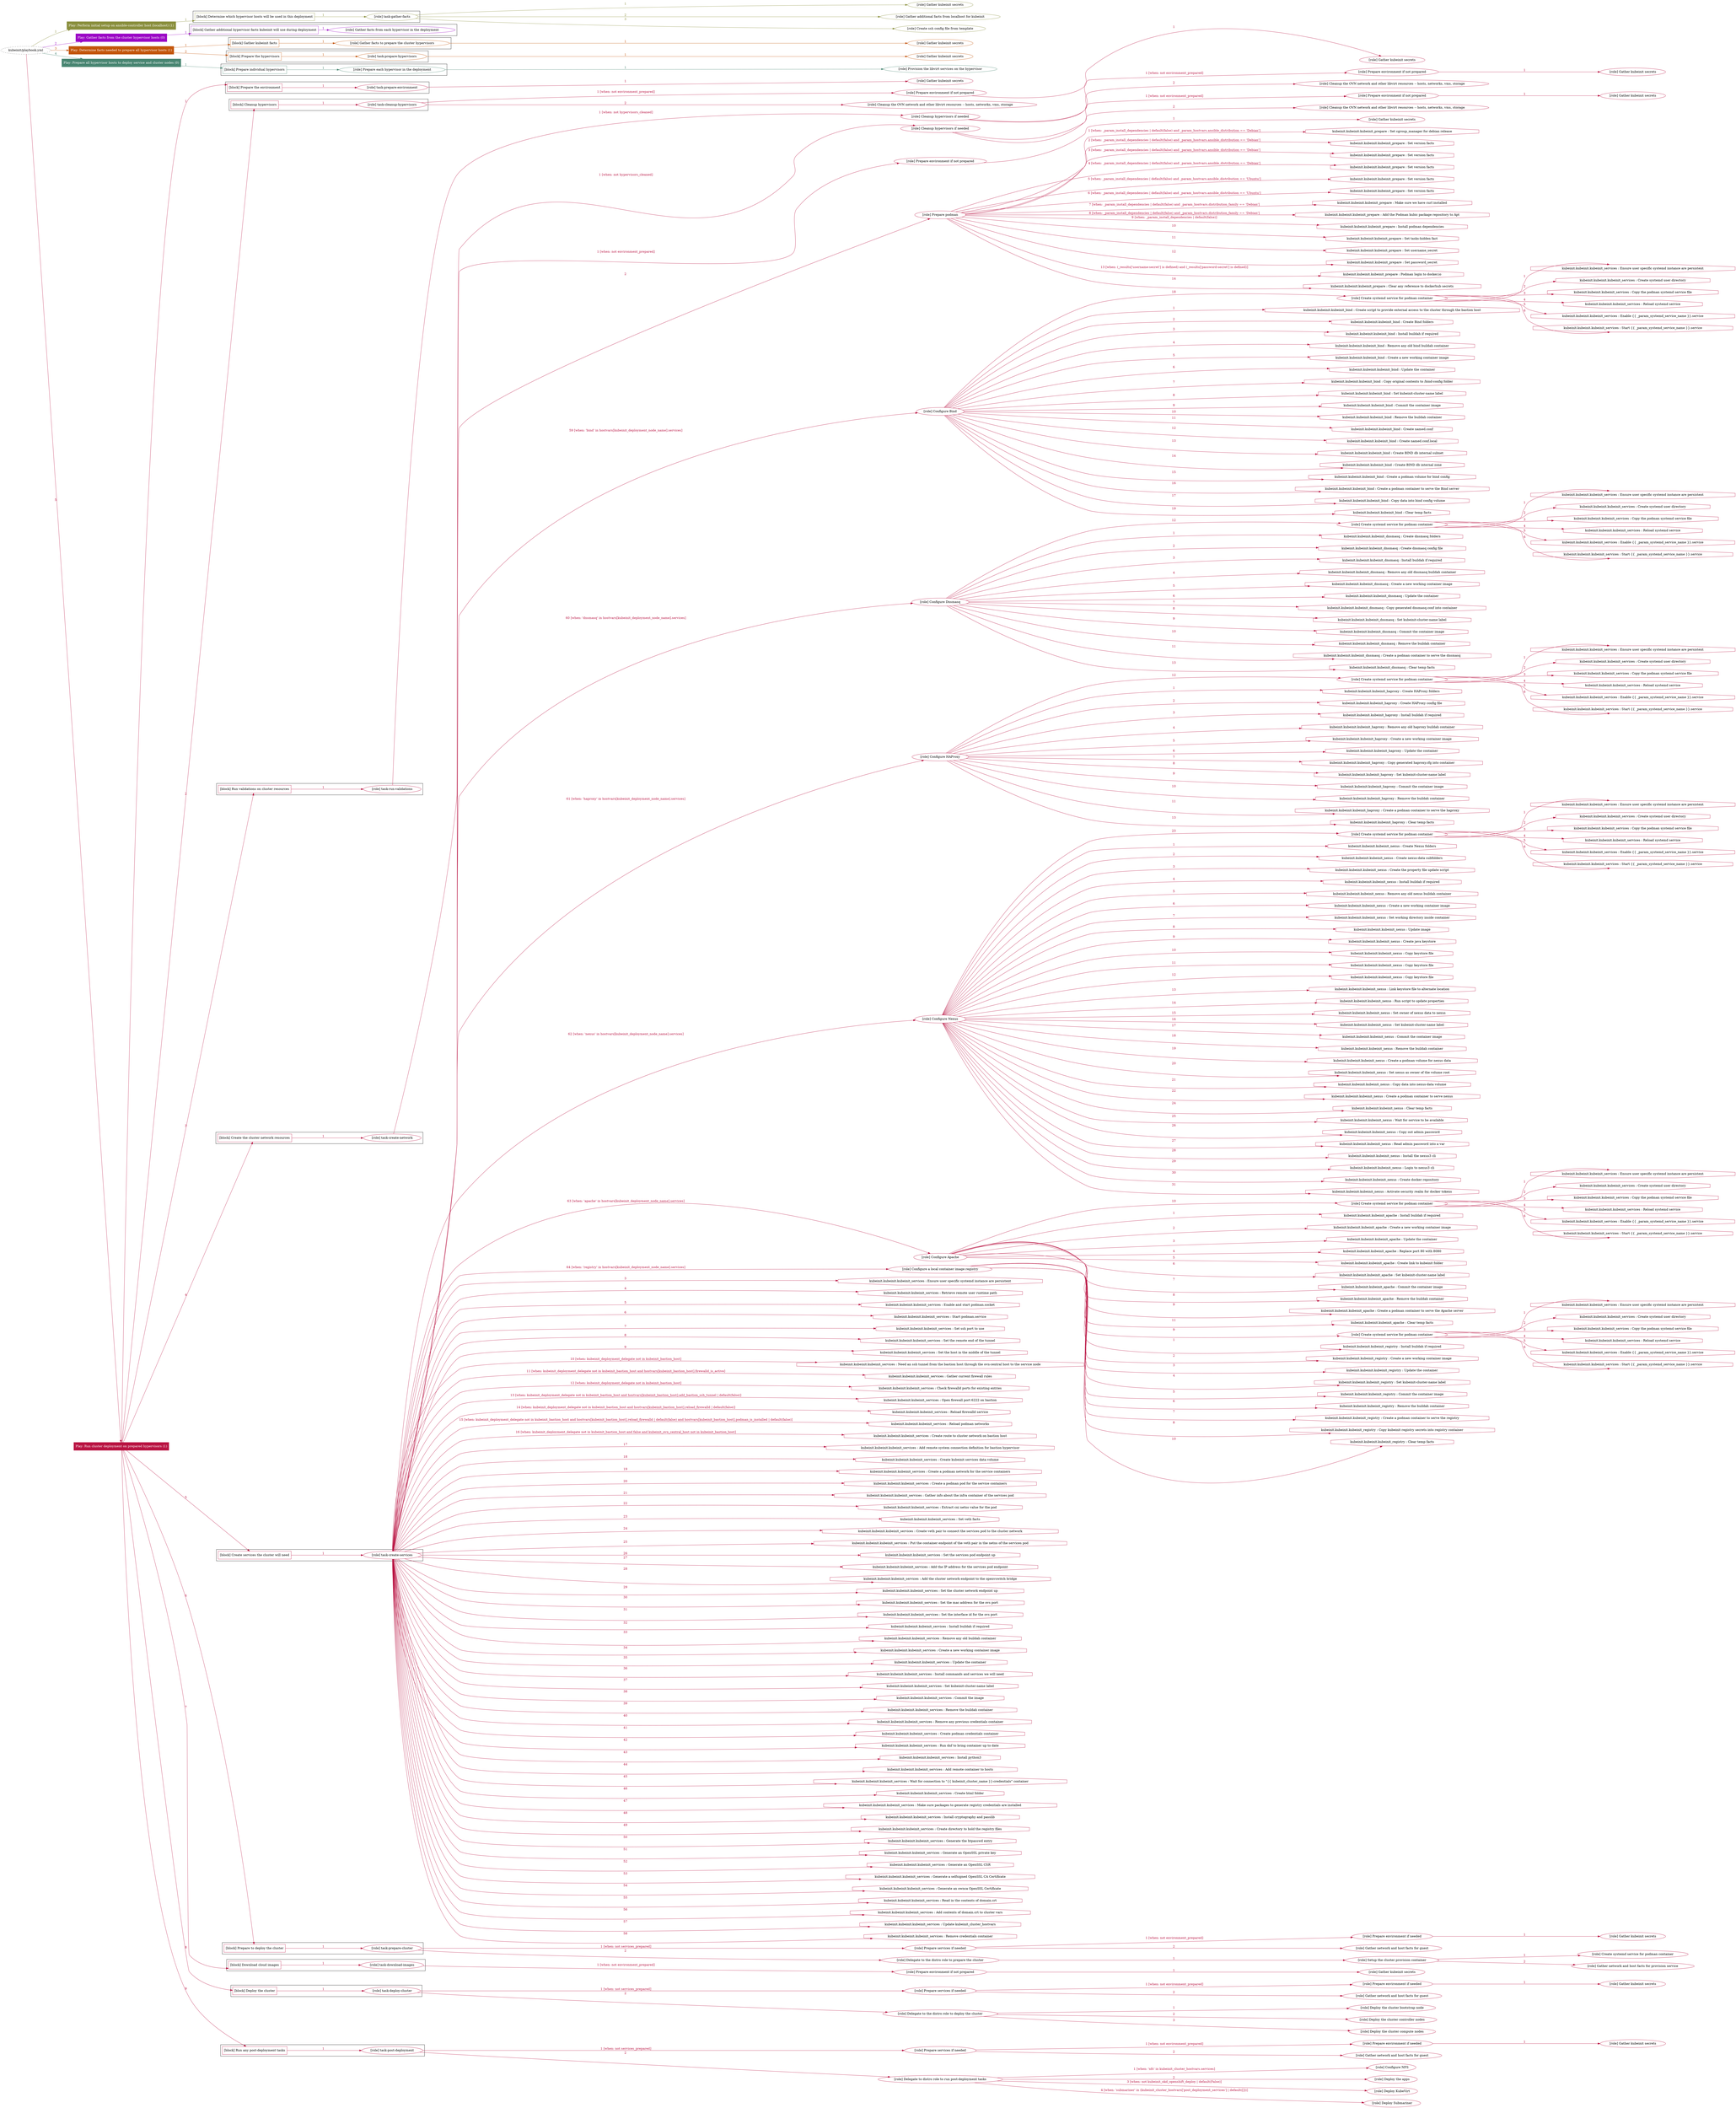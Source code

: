 digraph {
	graph [concentrate=true ordering=in rankdir=LR ratio=fill]
	edge [esep=5 sep=10]
	"kubeinit/playbook.yml" [URL="/home/runner/work/kubeinit/kubeinit/kubeinit/playbook.yml" id=playbook_31fd9059 style=dotted]
	play_462396d6 [label="Play: Perform initial setup on ansible-controller host (localhost) (1)" URL="/home/runner/work/kubeinit/kubeinit/kubeinit/playbook.yml" color="#8a8f3d" fontcolor="#ffffff" id=play_462396d6 shape=box style=filled tooltip=localhost]
	"kubeinit/playbook.yml" -> play_462396d6 [label="1 " color="#8a8f3d" fontcolor="#8a8f3d" id=edge_3471ab27 labeltooltip="1 " tooltip="1 "]
	subgraph "Gather kubeinit secrets" {
		role_c69d94e4 [label="[role] Gather kubeinit secrets" URL="/home/runner/.ansible/collections/ansible_collections/kubeinit/kubeinit/roles/kubeinit_prepare/tasks/build_hypervisors_group.yml" color="#8a8f3d" id=role_c69d94e4 tooltip="Gather kubeinit secrets"]
	}
	subgraph "Gather additional facts from localhost for kubeinit" {
		role_026e127a [label="[role] Gather additional facts from localhost for kubeinit" URL="/home/runner/.ansible/collections/ansible_collections/kubeinit/kubeinit/roles/kubeinit_prepare/tasks/build_hypervisors_group.yml" color="#8a8f3d" id=role_026e127a tooltip="Gather additional facts from localhost for kubeinit"]
	}
	subgraph "Create ssh config file from template" {
		role_a3a35af0 [label="[role] Create ssh config file from template" URL="/home/runner/.ansible/collections/ansible_collections/kubeinit/kubeinit/roles/kubeinit_prepare/tasks/build_hypervisors_group.yml" color="#8a8f3d" id=role_a3a35af0 tooltip="Create ssh config file from template"]
	}
	subgraph "task-gather-facts" {
		role_8e58a72e [label="[role] task-gather-facts" URL="/home/runner/work/kubeinit/kubeinit/kubeinit/playbook.yml" color="#8a8f3d" id=role_8e58a72e tooltip="task-gather-facts"]
		role_8e58a72e -> role_c69d94e4 [label="1 " color="#8a8f3d" fontcolor="#8a8f3d" id=edge_e67c5da6 labeltooltip="1 " tooltip="1 "]
		role_8e58a72e -> role_026e127a [label="2 " color="#8a8f3d" fontcolor="#8a8f3d" id=edge_a69ae088 labeltooltip="2 " tooltip="2 "]
		role_8e58a72e -> role_a3a35af0 [label="3 " color="#8a8f3d" fontcolor="#8a8f3d" id=edge_8c72eea8 labeltooltip="3 " tooltip="3 "]
	}
	subgraph "Play: Perform initial setup on ansible-controller host (localhost) (1)" {
		play_462396d6 -> block_75e0055f [label=1 color="#8a8f3d" fontcolor="#8a8f3d" id=edge_63dade40 labeltooltip=1 tooltip=1]
		subgraph cluster_block_75e0055f {
			block_75e0055f [label="[block] Determine which hypervisor hosts will be used in this deployment" URL="/home/runner/work/kubeinit/kubeinit/kubeinit/playbook.yml" color="#8a8f3d" id=block_75e0055f labeltooltip="Determine which hypervisor hosts will be used in this deployment" shape=box tooltip="Determine which hypervisor hosts will be used in this deployment"]
			block_75e0055f -> role_8e58a72e [label="1 " color="#8a8f3d" fontcolor="#8a8f3d" id=edge_ba0d1f34 labeltooltip="1 " tooltip="1 "]
		}
	}
	play_f97ef1d0 [label="Play: Gather facts from the cluster hypervisor hosts (0)" URL="/home/runner/work/kubeinit/kubeinit/kubeinit/playbook.yml" color="#9b07c5" fontcolor="#ffffff" id=play_f97ef1d0 shape=box style=filled tooltip="Play: Gather facts from the cluster hypervisor hosts (0)"]
	"kubeinit/playbook.yml" -> play_f97ef1d0 [label="2 " color="#9b07c5" fontcolor="#9b07c5" id=edge_1fa014bb labeltooltip="2 " tooltip="2 "]
	subgraph "Gather facts from each hypervisor in the deployment" {
		role_63640fe2 [label="[role] Gather facts from each hypervisor in the deployment" URL="/home/runner/work/kubeinit/kubeinit/kubeinit/playbook.yml" color="#9b07c5" id=role_63640fe2 tooltip="Gather facts from each hypervisor in the deployment"]
	}
	subgraph "Play: Gather facts from the cluster hypervisor hosts (0)" {
		play_f97ef1d0 -> block_1998bf24 [label=1 color="#9b07c5" fontcolor="#9b07c5" id=edge_c4e37ab3 labeltooltip=1 tooltip=1]
		subgraph cluster_block_1998bf24 {
			block_1998bf24 [label="[block] Gather additional hypervisor facts kubeinit will use during deployment" URL="/home/runner/work/kubeinit/kubeinit/kubeinit/playbook.yml" color="#9b07c5" id=block_1998bf24 labeltooltip="Gather additional hypervisor facts kubeinit will use during deployment" shape=box tooltip="Gather additional hypervisor facts kubeinit will use during deployment"]
			block_1998bf24 -> role_63640fe2 [label="1 " color="#9b07c5" fontcolor="#9b07c5" id=edge_7029483e labeltooltip="1 " tooltip="1 "]
		}
	}
	play_7e4e25ec [label="Play: Determine facts needed to prepare all hypervisor hosts (1)" URL="/home/runner/work/kubeinit/kubeinit/kubeinit/playbook.yml" color="#c35509" fontcolor="#ffffff" id=play_7e4e25ec shape=box style=filled tooltip=localhost]
	"kubeinit/playbook.yml" -> play_7e4e25ec [label="3 " color="#c35509" fontcolor="#c35509" id=edge_d09c0541 labeltooltip="3 " tooltip="3 "]
	subgraph "Gather kubeinit secrets" {
		role_d4408a1f [label="[role] Gather kubeinit secrets" URL="/home/runner/.ansible/collections/ansible_collections/kubeinit/kubeinit/roles/kubeinit_prepare/tasks/gather_kubeinit_facts.yml" color="#c35509" id=role_d4408a1f tooltip="Gather kubeinit secrets"]
	}
	subgraph "Gather facts to prepare the cluster hypervisors" {
		role_9c215cc0 [label="[role] Gather facts to prepare the cluster hypervisors" URL="/home/runner/work/kubeinit/kubeinit/kubeinit/playbook.yml" color="#c35509" id=role_9c215cc0 tooltip="Gather facts to prepare the cluster hypervisors"]
		role_9c215cc0 -> role_d4408a1f [label="1 " color="#c35509" fontcolor="#c35509" id=edge_3db0a2df labeltooltip="1 " tooltip="1 "]
	}
	subgraph "Gather kubeinit secrets" {
		role_ec9d608b [label="[role] Gather kubeinit secrets" URL="/home/runner/.ansible/collections/ansible_collections/kubeinit/kubeinit/roles/kubeinit_prepare/tasks/gather_kubeinit_facts.yml" color="#c35509" id=role_ec9d608b tooltip="Gather kubeinit secrets"]
	}
	subgraph "task-prepare-hypervisors" {
		role_1fc34bff [label="[role] task-prepare-hypervisors" URL="/home/runner/work/kubeinit/kubeinit/kubeinit/playbook.yml" color="#c35509" id=role_1fc34bff tooltip="task-prepare-hypervisors"]
		role_1fc34bff -> role_ec9d608b [label="1 " color="#c35509" fontcolor="#c35509" id=edge_8aa7fab6 labeltooltip="1 " tooltip="1 "]
	}
	subgraph "Play: Determine facts needed to prepare all hypervisor hosts (1)" {
		play_7e4e25ec -> block_4743b7a9 [label=1 color="#c35509" fontcolor="#c35509" id=edge_f22b9d82 labeltooltip=1 tooltip=1]
		subgraph cluster_block_4743b7a9 {
			block_4743b7a9 [label="[block] Gather kubeinit facts" URL="/home/runner/work/kubeinit/kubeinit/kubeinit/playbook.yml" color="#c35509" id=block_4743b7a9 labeltooltip="Gather kubeinit facts" shape=box tooltip="Gather kubeinit facts"]
			block_4743b7a9 -> role_9c215cc0 [label="1 " color="#c35509" fontcolor="#c35509" id=edge_90bd33a2 labeltooltip="1 " tooltip="1 "]
		}
		play_7e4e25ec -> block_4da7b951 [label=2 color="#c35509" fontcolor="#c35509" id=edge_9f290ff5 labeltooltip=2 tooltip=2]
		subgraph cluster_block_4da7b951 {
			block_4da7b951 [label="[block] Prepare the hypervisors" URL="/home/runner/work/kubeinit/kubeinit/kubeinit/playbook.yml" color="#c35509" id=block_4da7b951 labeltooltip="Prepare the hypervisors" shape=box tooltip="Prepare the hypervisors"]
			block_4da7b951 -> role_1fc34bff [label="1 " color="#c35509" fontcolor="#c35509" id=edge_8edc703d labeltooltip="1 " tooltip="1 "]
		}
	}
	play_a2065d95 [label="Play: Prepare all hypervisor hosts to deploy service and cluster nodes (0)" URL="/home/runner/work/kubeinit/kubeinit/kubeinit/playbook.yml" color="#478571" fontcolor="#ffffff" id=play_a2065d95 shape=box style=filled tooltip="Play: Prepare all hypervisor hosts to deploy service and cluster nodes (0)"]
	"kubeinit/playbook.yml" -> play_a2065d95 [label="4 " color="#478571" fontcolor="#478571" id=edge_6734b14f labeltooltip="4 " tooltip="4 "]
	subgraph "Provision the libvirt services on the hypervisor" {
		role_d6e14693 [label="[role] Provision the libvirt services on the hypervisor" URL="/home/runner/.ansible/collections/ansible_collections/kubeinit/kubeinit/roles/kubeinit_prepare/tasks/prepare_hypervisor.yml" color="#478571" id=role_d6e14693 tooltip="Provision the libvirt services on the hypervisor"]
	}
	subgraph "Prepare each hypervisor in the deployment" {
		role_a7a453b0 [label="[role] Prepare each hypervisor in the deployment" URL="/home/runner/work/kubeinit/kubeinit/kubeinit/playbook.yml" color="#478571" id=role_a7a453b0 tooltip="Prepare each hypervisor in the deployment"]
		role_a7a453b0 -> role_d6e14693 [label="1 " color="#478571" fontcolor="#478571" id=edge_6f61c2e5 labeltooltip="1 " tooltip="1 "]
	}
	subgraph "Play: Prepare all hypervisor hosts to deploy service and cluster nodes (0)" {
		play_a2065d95 -> block_df26baf9 [label=1 color="#478571" fontcolor="#478571" id=edge_b7ccfaef labeltooltip=1 tooltip=1]
		subgraph cluster_block_df26baf9 {
			block_df26baf9 [label="[block] Prepare individual hypervisors" URL="/home/runner/work/kubeinit/kubeinit/kubeinit/playbook.yml" color="#478571" id=block_df26baf9 labeltooltip="Prepare individual hypervisors" shape=box tooltip="Prepare individual hypervisors"]
			block_df26baf9 -> role_a7a453b0 [label="1 " color="#478571" fontcolor="#478571" id=edge_92bba964 labeltooltip="1 " tooltip="1 "]
		}
	}
	play_6e94c31b [label="Play: Run cluster deployment on prepared hypervisors (1)" URL="/home/runner/work/kubeinit/kubeinit/kubeinit/playbook.yml" color="#b91342" fontcolor="#ffffff" id=play_6e94c31b shape=box style=filled tooltip=localhost]
	"kubeinit/playbook.yml" -> play_6e94c31b [label="5 " color="#b91342" fontcolor="#b91342" id=edge_089e9523 labeltooltip="5 " tooltip="5 "]
	subgraph "Gather kubeinit secrets" {
		role_905c41ef [label="[role] Gather kubeinit secrets" URL="/home/runner/.ansible/collections/ansible_collections/kubeinit/kubeinit/roles/kubeinit_prepare/tasks/gather_kubeinit_facts.yml" color="#b91342" id=role_905c41ef tooltip="Gather kubeinit secrets"]
	}
	subgraph "task-prepare-environment" {
		role_0ed34f28 [label="[role] task-prepare-environment" URL="/home/runner/work/kubeinit/kubeinit/kubeinit/playbook.yml" color="#b91342" id=role_0ed34f28 tooltip="task-prepare-environment"]
		role_0ed34f28 -> role_905c41ef [label="1 " color="#b91342" fontcolor="#b91342" id=edge_b8e23de5 labeltooltip="1 " tooltip="1 "]
	}
	subgraph "Gather kubeinit secrets" {
		role_69613699 [label="[role] Gather kubeinit secrets" URL="/home/runner/.ansible/collections/ansible_collections/kubeinit/kubeinit/roles/kubeinit_prepare/tasks/gather_kubeinit_facts.yml" color="#b91342" id=role_69613699 tooltip="Gather kubeinit secrets"]
	}
	subgraph "Prepare environment if not prepared" {
		role_bafb555d [label="[role] Prepare environment if not prepared" URL="/home/runner/.ansible/collections/ansible_collections/kubeinit/kubeinit/roles/kubeinit_prepare/tasks/cleanup_hypervisors.yml" color="#b91342" id=role_bafb555d tooltip="Prepare environment if not prepared"]
		role_bafb555d -> role_69613699 [label="1 " color="#b91342" fontcolor="#b91342" id=edge_6d5c5d24 labeltooltip="1 " tooltip="1 "]
	}
	subgraph "Cleanup the OVN network and other libvirt resources -- hosts, networks, vms, storage" {
		role_df98b7c5 [label="[role] Cleanup the OVN network and other libvirt resources -- hosts, networks, vms, storage" URL="/home/runner/.ansible/collections/ansible_collections/kubeinit/kubeinit/roles/kubeinit_prepare/tasks/cleanup_hypervisors.yml" color="#b91342" id=role_df98b7c5 tooltip="Cleanup the OVN network and other libvirt resources -- hosts, networks, vms, storage"]
	}
	subgraph "task-cleanup-hypervisors" {
		role_9e5f7893 [label="[role] task-cleanup-hypervisors" URL="/home/runner/work/kubeinit/kubeinit/kubeinit/playbook.yml" color="#b91342" id=role_9e5f7893 tooltip="task-cleanup-hypervisors"]
		role_9e5f7893 -> role_bafb555d [label="1 [when: not environment_prepared]" color="#b91342" fontcolor="#b91342" id=edge_2a0c4a4f labeltooltip="1 [when: not environment_prepared]" tooltip="1 [when: not environment_prepared]"]
		role_9e5f7893 -> role_df98b7c5 [label="2 " color="#b91342" fontcolor="#b91342" id=edge_5e467d82 labeltooltip="2 " tooltip="2 "]
	}
	subgraph "Gather kubeinit secrets" {
		role_385dc9d3 [label="[role] Gather kubeinit secrets" URL="/home/runner/.ansible/collections/ansible_collections/kubeinit/kubeinit/roles/kubeinit_prepare/tasks/gather_kubeinit_facts.yml" color="#b91342" id=role_385dc9d3 tooltip="Gather kubeinit secrets"]
	}
	subgraph "Prepare environment if not prepared" {
		role_acaad54f [label="[role] Prepare environment if not prepared" URL="/home/runner/.ansible/collections/ansible_collections/kubeinit/kubeinit/roles/kubeinit_prepare/tasks/cleanup_hypervisors.yml" color="#b91342" id=role_acaad54f tooltip="Prepare environment if not prepared"]
		role_acaad54f -> role_385dc9d3 [label="1 " color="#b91342" fontcolor="#b91342" id=edge_afc3999a labeltooltip="1 " tooltip="1 "]
	}
	subgraph "Cleanup the OVN network and other libvirt resources -- hosts, networks, vms, storage" {
		role_38e1322c [label="[role] Cleanup the OVN network and other libvirt resources -- hosts, networks, vms, storage" URL="/home/runner/.ansible/collections/ansible_collections/kubeinit/kubeinit/roles/kubeinit_prepare/tasks/cleanup_hypervisors.yml" color="#b91342" id=role_38e1322c tooltip="Cleanup the OVN network and other libvirt resources -- hosts, networks, vms, storage"]
	}
	subgraph "Cleanup hypervisors if needed" {
		role_0598082a [label="[role] Cleanup hypervisors if needed" URL="/home/runner/.ansible/collections/ansible_collections/kubeinit/kubeinit/roles/kubeinit_validations/tasks/main.yml" color="#b91342" id=role_0598082a tooltip="Cleanup hypervisors if needed"]
		role_0598082a -> role_acaad54f [label="1 [when: not environment_prepared]" color="#b91342" fontcolor="#b91342" id=edge_93bb8df9 labeltooltip="1 [when: not environment_prepared]" tooltip="1 [when: not environment_prepared]"]
		role_0598082a -> role_38e1322c [label="2 " color="#b91342" fontcolor="#b91342" id=edge_16dbbda2 labeltooltip="2 " tooltip="2 "]
	}
	subgraph "task-run-validations" {
		role_1959c61f [label="[role] task-run-validations" URL="/home/runner/work/kubeinit/kubeinit/kubeinit/playbook.yml" color="#b91342" id=role_1959c61f tooltip="task-run-validations"]
		role_1959c61f -> role_0598082a [label="1 [when: not hypervisors_cleaned]" color="#b91342" fontcolor="#b91342" id=edge_e8875874 labeltooltip="1 [when: not hypervisors_cleaned]" tooltip="1 [when: not hypervisors_cleaned]"]
	}
	subgraph "Gather kubeinit secrets" {
		role_36b23271 [label="[role] Gather kubeinit secrets" URL="/home/runner/.ansible/collections/ansible_collections/kubeinit/kubeinit/roles/kubeinit_prepare/tasks/gather_kubeinit_facts.yml" color="#b91342" id=role_36b23271 tooltip="Gather kubeinit secrets"]
	}
	subgraph "Prepare environment if not prepared" {
		role_2de2be5e [label="[role] Prepare environment if not prepared" URL="/home/runner/.ansible/collections/ansible_collections/kubeinit/kubeinit/roles/kubeinit_prepare/tasks/cleanup_hypervisors.yml" color="#b91342" id=role_2de2be5e tooltip="Prepare environment if not prepared"]
		role_2de2be5e -> role_36b23271 [label="1 " color="#b91342" fontcolor="#b91342" id=edge_e1fb8d54 labeltooltip="1 " tooltip="1 "]
	}
	subgraph "Cleanup the OVN network and other libvirt resources -- hosts, networks, vms, storage" {
		role_26b57134 [label="[role] Cleanup the OVN network and other libvirt resources -- hosts, networks, vms, storage" URL="/home/runner/.ansible/collections/ansible_collections/kubeinit/kubeinit/roles/kubeinit_prepare/tasks/cleanup_hypervisors.yml" color="#b91342" id=role_26b57134 tooltip="Cleanup the OVN network and other libvirt resources -- hosts, networks, vms, storage"]
	}
	subgraph "Cleanup hypervisors if needed" {
		role_4805be28 [label="[role] Cleanup hypervisors if needed" URL="/home/runner/.ansible/collections/ansible_collections/kubeinit/kubeinit/roles/kubeinit_libvirt/tasks/create_network.yml" color="#b91342" id=role_4805be28 tooltip="Cleanup hypervisors if needed"]
		role_4805be28 -> role_2de2be5e [label="1 [when: not environment_prepared]" color="#b91342" fontcolor="#b91342" id=edge_7a597890 labeltooltip="1 [when: not environment_prepared]" tooltip="1 [when: not environment_prepared]"]
		role_4805be28 -> role_26b57134 [label="2 " color="#b91342" fontcolor="#b91342" id=edge_0e5eb423 labeltooltip="2 " tooltip="2 "]
	}
	subgraph "task-create-network" {
		role_d2d393e7 [label="[role] task-create-network" URL="/home/runner/work/kubeinit/kubeinit/kubeinit/playbook.yml" color="#b91342" id=role_d2d393e7 tooltip="task-create-network"]
		role_d2d393e7 -> role_4805be28 [label="1 [when: not hypervisors_cleaned]" color="#b91342" fontcolor="#b91342" id=edge_3cca85fb labeltooltip="1 [when: not hypervisors_cleaned]" tooltip="1 [when: not hypervisors_cleaned]"]
	}
	subgraph "Gather kubeinit secrets" {
		role_5a0e4d15 [label="[role] Gather kubeinit secrets" URL="/home/runner/.ansible/collections/ansible_collections/kubeinit/kubeinit/roles/kubeinit_prepare/tasks/gather_kubeinit_facts.yml" color="#b91342" id=role_5a0e4d15 tooltip="Gather kubeinit secrets"]
	}
	subgraph "Prepare environment if not prepared" {
		role_ffefb74b [label="[role] Prepare environment if not prepared" URL="/home/runner/.ansible/collections/ansible_collections/kubeinit/kubeinit/roles/kubeinit_services/tasks/main.yml" color="#b91342" id=role_ffefb74b tooltip="Prepare environment if not prepared"]
		role_ffefb74b -> role_5a0e4d15 [label="1 " color="#b91342" fontcolor="#b91342" id=edge_a499fa3f labeltooltip="1 " tooltip="1 "]
	}
	subgraph "Prepare podman" {
		role_571d1926 [label="[role] Prepare podman" URL="/home/runner/.ansible/collections/ansible_collections/kubeinit/kubeinit/roles/kubeinit_services/tasks/00_create_service_pod.yml" color="#b91342" id=role_571d1926 tooltip="Prepare podman"]
		task_09441e7a [label="kubeinit.kubeinit.kubeinit_prepare : Set cgroup_manager for debian release" URL="/home/runner/.ansible/collections/ansible_collections/kubeinit/kubeinit/roles/kubeinit_prepare/tasks/prepare_podman.yml" color="#b91342" id=task_09441e7a shape=octagon tooltip="kubeinit.kubeinit.kubeinit_prepare : Set cgroup_manager for debian release"]
		role_571d1926 -> task_09441e7a [label="1 [when: _param_install_dependencies | default(false) and _param_hostvars.ansible_distribution == 'Debian']" color="#b91342" fontcolor="#b91342" id=edge_67ae253d labeltooltip="1 [when: _param_install_dependencies | default(false) and _param_hostvars.ansible_distribution == 'Debian']" tooltip="1 [when: _param_install_dependencies | default(false) and _param_hostvars.ansible_distribution == 'Debian']"]
		task_e2c0a9e5 [label="kubeinit.kubeinit.kubeinit_prepare : Set version facts" URL="/home/runner/.ansible/collections/ansible_collections/kubeinit/kubeinit/roles/kubeinit_prepare/tasks/prepare_podman.yml" color="#b91342" id=task_e2c0a9e5 shape=octagon tooltip="kubeinit.kubeinit.kubeinit_prepare : Set version facts"]
		role_571d1926 -> task_e2c0a9e5 [label="2 [when: _param_install_dependencies | default(false) and _param_hostvars.ansible_distribution == 'Debian']" color="#b91342" fontcolor="#b91342" id=edge_bfe23639 labeltooltip="2 [when: _param_install_dependencies | default(false) and _param_hostvars.ansible_distribution == 'Debian']" tooltip="2 [when: _param_install_dependencies | default(false) and _param_hostvars.ansible_distribution == 'Debian']"]
		task_e8959d9b [label="kubeinit.kubeinit.kubeinit_prepare : Set version facts" URL="/home/runner/.ansible/collections/ansible_collections/kubeinit/kubeinit/roles/kubeinit_prepare/tasks/prepare_podman.yml" color="#b91342" id=task_e8959d9b shape=octagon tooltip="kubeinit.kubeinit.kubeinit_prepare : Set version facts"]
		role_571d1926 -> task_e8959d9b [label="3 [when: _param_install_dependencies | default(false) and _param_hostvars.ansible_distribution == 'Debian']" color="#b91342" fontcolor="#b91342" id=edge_395345f6 labeltooltip="3 [when: _param_install_dependencies | default(false) and _param_hostvars.ansible_distribution == 'Debian']" tooltip="3 [when: _param_install_dependencies | default(false) and _param_hostvars.ansible_distribution == 'Debian']"]
		task_ad82fcd3 [label="kubeinit.kubeinit.kubeinit_prepare : Set version facts" URL="/home/runner/.ansible/collections/ansible_collections/kubeinit/kubeinit/roles/kubeinit_prepare/tasks/prepare_podman.yml" color="#b91342" id=task_ad82fcd3 shape=octagon tooltip="kubeinit.kubeinit.kubeinit_prepare : Set version facts"]
		role_571d1926 -> task_ad82fcd3 [label="4 [when: _param_install_dependencies | default(false) and _param_hostvars.ansible_distribution == 'Debian']" color="#b91342" fontcolor="#b91342" id=edge_d28db3f6 labeltooltip="4 [when: _param_install_dependencies | default(false) and _param_hostvars.ansible_distribution == 'Debian']" tooltip="4 [when: _param_install_dependencies | default(false) and _param_hostvars.ansible_distribution == 'Debian']"]
		task_c1e2f376 [label="kubeinit.kubeinit.kubeinit_prepare : Set version facts" URL="/home/runner/.ansible/collections/ansible_collections/kubeinit/kubeinit/roles/kubeinit_prepare/tasks/prepare_podman.yml" color="#b91342" id=task_c1e2f376 shape=octagon tooltip="kubeinit.kubeinit.kubeinit_prepare : Set version facts"]
		role_571d1926 -> task_c1e2f376 [label="5 [when: _param_install_dependencies | default(false) and _param_hostvars.ansible_distribution == 'Ubuntu']" color="#b91342" fontcolor="#b91342" id=edge_7c0451ec labeltooltip="5 [when: _param_install_dependencies | default(false) and _param_hostvars.ansible_distribution == 'Ubuntu']" tooltip="5 [when: _param_install_dependencies | default(false) and _param_hostvars.ansible_distribution == 'Ubuntu']"]
		task_0fbcc47b [label="kubeinit.kubeinit.kubeinit_prepare : Set version facts" URL="/home/runner/.ansible/collections/ansible_collections/kubeinit/kubeinit/roles/kubeinit_prepare/tasks/prepare_podman.yml" color="#b91342" id=task_0fbcc47b shape=octagon tooltip="kubeinit.kubeinit.kubeinit_prepare : Set version facts"]
		role_571d1926 -> task_0fbcc47b [label="6 [when: _param_install_dependencies | default(false) and _param_hostvars.ansible_distribution == 'Ubuntu']" color="#b91342" fontcolor="#b91342" id=edge_5d679705 labeltooltip="6 [when: _param_install_dependencies | default(false) and _param_hostvars.ansible_distribution == 'Ubuntu']" tooltip="6 [when: _param_install_dependencies | default(false) and _param_hostvars.ansible_distribution == 'Ubuntu']"]
		task_c628cb6b [label="kubeinit.kubeinit.kubeinit_prepare : Make sure we have curl installed" URL="/home/runner/.ansible/collections/ansible_collections/kubeinit/kubeinit/roles/kubeinit_prepare/tasks/prepare_podman.yml" color="#b91342" id=task_c628cb6b shape=octagon tooltip="kubeinit.kubeinit.kubeinit_prepare : Make sure we have curl installed"]
		role_571d1926 -> task_c628cb6b [label="7 [when: _param_install_dependencies | default(false) and _param_hostvars.distribution_family == 'Debian']" color="#b91342" fontcolor="#b91342" id=edge_a7f7b79a labeltooltip="7 [when: _param_install_dependencies | default(false) and _param_hostvars.distribution_family == 'Debian']" tooltip="7 [when: _param_install_dependencies | default(false) and _param_hostvars.distribution_family == 'Debian']"]
		task_0c816a22 [label="kubeinit.kubeinit.kubeinit_prepare : Add the Podman kubic package repository to Apt" URL="/home/runner/.ansible/collections/ansible_collections/kubeinit/kubeinit/roles/kubeinit_prepare/tasks/prepare_podman.yml" color="#b91342" id=task_0c816a22 shape=octagon tooltip="kubeinit.kubeinit.kubeinit_prepare : Add the Podman kubic package repository to Apt"]
		role_571d1926 -> task_0c816a22 [label="8 [when: _param_install_dependencies | default(false) and _param_hostvars.distribution_family == 'Debian']" color="#b91342" fontcolor="#b91342" id=edge_1a8b2e97 labeltooltip="8 [when: _param_install_dependencies | default(false) and _param_hostvars.distribution_family == 'Debian']" tooltip="8 [when: _param_install_dependencies | default(false) and _param_hostvars.distribution_family == 'Debian']"]
		task_b32eda66 [label="kubeinit.kubeinit.kubeinit_prepare : Install podman dependencies" URL="/home/runner/.ansible/collections/ansible_collections/kubeinit/kubeinit/roles/kubeinit_prepare/tasks/prepare_podman.yml" color="#b91342" id=task_b32eda66 shape=octagon tooltip="kubeinit.kubeinit.kubeinit_prepare : Install podman dependencies"]
		role_571d1926 -> task_b32eda66 [label="9 [when: _param_install_dependencies | default(false)]" color="#b91342" fontcolor="#b91342" id=edge_3a109387 labeltooltip="9 [when: _param_install_dependencies | default(false)]" tooltip="9 [when: _param_install_dependencies | default(false)]"]
		task_9451246f [label="kubeinit.kubeinit.kubeinit_prepare : Set tasks-hidden fact" URL="/home/runner/.ansible/collections/ansible_collections/kubeinit/kubeinit/roles/kubeinit_prepare/tasks/prepare_podman.yml" color="#b91342" id=task_9451246f shape=octagon tooltip="kubeinit.kubeinit.kubeinit_prepare : Set tasks-hidden fact"]
		role_571d1926 -> task_9451246f [label="10 " color="#b91342" fontcolor="#b91342" id=edge_fbca74fb labeltooltip="10 " tooltip="10 "]
		task_d544b144 [label="kubeinit.kubeinit.kubeinit_prepare : Set username_secret" URL="/home/runner/.ansible/collections/ansible_collections/kubeinit/kubeinit/roles/kubeinit_prepare/tasks/prepare_podman.yml" color="#b91342" id=task_d544b144 shape=octagon tooltip="kubeinit.kubeinit.kubeinit_prepare : Set username_secret"]
		role_571d1926 -> task_d544b144 [label="11 " color="#b91342" fontcolor="#b91342" id=edge_aac1deb4 labeltooltip="11 " tooltip="11 "]
		task_efcec77e [label="kubeinit.kubeinit.kubeinit_prepare : Set password_secret" URL="/home/runner/.ansible/collections/ansible_collections/kubeinit/kubeinit/roles/kubeinit_prepare/tasks/prepare_podman.yml" color="#b91342" id=task_efcec77e shape=octagon tooltip="kubeinit.kubeinit.kubeinit_prepare : Set password_secret"]
		role_571d1926 -> task_efcec77e [label="12 " color="#b91342" fontcolor="#b91342" id=edge_f660c6d5 labeltooltip="12 " tooltip="12 "]
		task_d22230b8 [label="kubeinit.kubeinit.kubeinit_prepare : Podman login to docker.io" URL="/home/runner/.ansible/collections/ansible_collections/kubeinit/kubeinit/roles/kubeinit_prepare/tasks/prepare_podman.yml" color="#b91342" id=task_d22230b8 shape=octagon tooltip="kubeinit.kubeinit.kubeinit_prepare : Podman login to docker.io"]
		role_571d1926 -> task_d22230b8 [label="13 [when: (_results['username-secret'] is defined) and (_results['password-secret'] is defined)]" color="#b91342" fontcolor="#b91342" id=edge_4ccb0547 labeltooltip="13 [when: (_results['username-secret'] is defined) and (_results['password-secret'] is defined)]" tooltip="13 [when: (_results['username-secret'] is defined) and (_results['password-secret'] is defined)]"]
		task_8a486a3b [label="kubeinit.kubeinit.kubeinit_prepare : Clear any reference to dockerhub secrets" URL="/home/runner/.ansible/collections/ansible_collections/kubeinit/kubeinit/roles/kubeinit_prepare/tasks/prepare_podman.yml" color="#b91342" id=task_8a486a3b shape=octagon tooltip="kubeinit.kubeinit.kubeinit_prepare : Clear any reference to dockerhub secrets"]
		role_571d1926 -> task_8a486a3b [label="14 " color="#b91342" fontcolor="#b91342" id=edge_caa41c79 labeltooltip="14 " tooltip="14 "]
	}
	subgraph "Create systemd service for podman container" {
		role_dc84b7dd [label="[role] Create systemd service for podman container" URL="/home/runner/.ansible/collections/ansible_collections/kubeinit/kubeinit/roles/kubeinit_bind/tasks/main.yml" color="#b91342" id=role_dc84b7dd tooltip="Create systemd service for podman container"]
		task_37f1f3a1 [label="kubeinit.kubeinit.kubeinit_services : Ensure user specific systemd instance are persistent" URL="/home/runner/.ansible/collections/ansible_collections/kubeinit/kubeinit/roles/kubeinit_services/tasks/create_managed_service.yml" color="#b91342" id=task_37f1f3a1 shape=octagon tooltip="kubeinit.kubeinit.kubeinit_services : Ensure user specific systemd instance are persistent"]
		role_dc84b7dd -> task_37f1f3a1 [label="1 " color="#b91342" fontcolor="#b91342" id=edge_492a48e2 labeltooltip="1 " tooltip="1 "]
		task_dc929637 [label="kubeinit.kubeinit.kubeinit_services : Create systemd user directory" URL="/home/runner/.ansible/collections/ansible_collections/kubeinit/kubeinit/roles/kubeinit_services/tasks/create_managed_service.yml" color="#b91342" id=task_dc929637 shape=octagon tooltip="kubeinit.kubeinit.kubeinit_services : Create systemd user directory"]
		role_dc84b7dd -> task_dc929637 [label="2 " color="#b91342" fontcolor="#b91342" id=edge_7ada95a1 labeltooltip="2 " tooltip="2 "]
		task_12458c7f [label="kubeinit.kubeinit.kubeinit_services : Copy the podman systemd service file" URL="/home/runner/.ansible/collections/ansible_collections/kubeinit/kubeinit/roles/kubeinit_services/tasks/create_managed_service.yml" color="#b91342" id=task_12458c7f shape=octagon tooltip="kubeinit.kubeinit.kubeinit_services : Copy the podman systemd service file"]
		role_dc84b7dd -> task_12458c7f [label="3 " color="#b91342" fontcolor="#b91342" id=edge_416e5c70 labeltooltip="3 " tooltip="3 "]
		task_fca88688 [label="kubeinit.kubeinit.kubeinit_services : Reload systemd service" URL="/home/runner/.ansible/collections/ansible_collections/kubeinit/kubeinit/roles/kubeinit_services/tasks/create_managed_service.yml" color="#b91342" id=task_fca88688 shape=octagon tooltip="kubeinit.kubeinit.kubeinit_services : Reload systemd service"]
		role_dc84b7dd -> task_fca88688 [label="4 " color="#b91342" fontcolor="#b91342" id=edge_7817303c labeltooltip="4 " tooltip="4 "]
		task_f1a12028 [label="kubeinit.kubeinit.kubeinit_services : Enable {{ _param_systemd_service_name }}.service" URL="/home/runner/.ansible/collections/ansible_collections/kubeinit/kubeinit/roles/kubeinit_services/tasks/create_managed_service.yml" color="#b91342" id=task_f1a12028 shape=octagon tooltip="kubeinit.kubeinit.kubeinit_services : Enable {{ _param_systemd_service_name }}.service"]
		role_dc84b7dd -> task_f1a12028 [label="5 " color="#b91342" fontcolor="#b91342" id=edge_349245c4 labeltooltip="5 " tooltip="5 "]
		task_8d63dba3 [label="kubeinit.kubeinit.kubeinit_services : Start {{ _param_systemd_service_name }}.service" URL="/home/runner/.ansible/collections/ansible_collections/kubeinit/kubeinit/roles/kubeinit_services/tasks/create_managed_service.yml" color="#b91342" id=task_8d63dba3 shape=octagon tooltip="kubeinit.kubeinit.kubeinit_services : Start {{ _param_systemd_service_name }}.service"]
		role_dc84b7dd -> task_8d63dba3 [label="6 " color="#b91342" fontcolor="#b91342" id=edge_785598fb labeltooltip="6 " tooltip="6 "]
	}
	subgraph "Configure Bind" {
		role_238a5133 [label="[role] Configure Bind" URL="/home/runner/.ansible/collections/ansible_collections/kubeinit/kubeinit/roles/kubeinit_services/tasks/start_services_containers.yml" color="#b91342" id=role_238a5133 tooltip="Configure Bind"]
		task_6554ea68 [label="kubeinit.kubeinit.kubeinit_bind : Create script to provide external access to the cluster through the bastion host" URL="/home/runner/.ansible/collections/ansible_collections/kubeinit/kubeinit/roles/kubeinit_bind/tasks/main.yml" color="#b91342" id=task_6554ea68 shape=octagon tooltip="kubeinit.kubeinit.kubeinit_bind : Create script to provide external access to the cluster through the bastion host"]
		role_238a5133 -> task_6554ea68 [label="1 " color="#b91342" fontcolor="#b91342" id=edge_00e43449 labeltooltip="1 " tooltip="1 "]
		task_2f6c8a9e [label="kubeinit.kubeinit.kubeinit_bind : Create Bind folders" URL="/home/runner/.ansible/collections/ansible_collections/kubeinit/kubeinit/roles/kubeinit_bind/tasks/main.yml" color="#b91342" id=task_2f6c8a9e shape=octagon tooltip="kubeinit.kubeinit.kubeinit_bind : Create Bind folders"]
		role_238a5133 -> task_2f6c8a9e [label="2 " color="#b91342" fontcolor="#b91342" id=edge_2de521af labeltooltip="2 " tooltip="2 "]
		task_f7ba133e [label="kubeinit.kubeinit.kubeinit_bind : Install buildah if required" URL="/home/runner/.ansible/collections/ansible_collections/kubeinit/kubeinit/roles/kubeinit_bind/tasks/main.yml" color="#b91342" id=task_f7ba133e shape=octagon tooltip="kubeinit.kubeinit.kubeinit_bind : Install buildah if required"]
		role_238a5133 -> task_f7ba133e [label="3 " color="#b91342" fontcolor="#b91342" id=edge_8baddb28 labeltooltip="3 " tooltip="3 "]
		task_563a041f [label="kubeinit.kubeinit.kubeinit_bind : Remove any old bind buildah container" URL="/home/runner/.ansible/collections/ansible_collections/kubeinit/kubeinit/roles/kubeinit_bind/tasks/main.yml" color="#b91342" id=task_563a041f shape=octagon tooltip="kubeinit.kubeinit.kubeinit_bind : Remove any old bind buildah container"]
		role_238a5133 -> task_563a041f [label="4 " color="#b91342" fontcolor="#b91342" id=edge_e054cf45 labeltooltip="4 " tooltip="4 "]
		task_785638c2 [label="kubeinit.kubeinit.kubeinit_bind : Create a new working container image" URL="/home/runner/.ansible/collections/ansible_collections/kubeinit/kubeinit/roles/kubeinit_bind/tasks/main.yml" color="#b91342" id=task_785638c2 shape=octagon tooltip="kubeinit.kubeinit.kubeinit_bind : Create a new working container image"]
		role_238a5133 -> task_785638c2 [label="5 " color="#b91342" fontcolor="#b91342" id=edge_736fdb95 labeltooltip="5 " tooltip="5 "]
		task_b41e2ef2 [label="kubeinit.kubeinit.kubeinit_bind : Update the container" URL="/home/runner/.ansible/collections/ansible_collections/kubeinit/kubeinit/roles/kubeinit_bind/tasks/main.yml" color="#b91342" id=task_b41e2ef2 shape=octagon tooltip="kubeinit.kubeinit.kubeinit_bind : Update the container"]
		role_238a5133 -> task_b41e2ef2 [label="6 " color="#b91342" fontcolor="#b91342" id=edge_d2f4240a labeltooltip="6 " tooltip="6 "]
		task_b51de906 [label="kubeinit.kubeinit.kubeinit_bind : Copy original contents to /bind-config folder" URL="/home/runner/.ansible/collections/ansible_collections/kubeinit/kubeinit/roles/kubeinit_bind/tasks/main.yml" color="#b91342" id=task_b51de906 shape=octagon tooltip="kubeinit.kubeinit.kubeinit_bind : Copy original contents to /bind-config folder"]
		role_238a5133 -> task_b51de906 [label="7 " color="#b91342" fontcolor="#b91342" id=edge_6a5625f3 labeltooltip="7 " tooltip="7 "]
		task_ee06d069 [label="kubeinit.kubeinit.kubeinit_bind : Set kubeinit-cluster-name label" URL="/home/runner/.ansible/collections/ansible_collections/kubeinit/kubeinit/roles/kubeinit_bind/tasks/main.yml" color="#b91342" id=task_ee06d069 shape=octagon tooltip="kubeinit.kubeinit.kubeinit_bind : Set kubeinit-cluster-name label"]
		role_238a5133 -> task_ee06d069 [label="8 " color="#b91342" fontcolor="#b91342" id=edge_7a136066 labeltooltip="8 " tooltip="8 "]
		task_84f0aefc [label="kubeinit.kubeinit.kubeinit_bind : Commit the container image" URL="/home/runner/.ansible/collections/ansible_collections/kubeinit/kubeinit/roles/kubeinit_bind/tasks/main.yml" color="#b91342" id=task_84f0aefc shape=octagon tooltip="kubeinit.kubeinit.kubeinit_bind : Commit the container image"]
		role_238a5133 -> task_84f0aefc [label="9 " color="#b91342" fontcolor="#b91342" id=edge_60b24ec0 labeltooltip="9 " tooltip="9 "]
		task_f77fa52d [label="kubeinit.kubeinit.kubeinit_bind : Remove the buildah container" URL="/home/runner/.ansible/collections/ansible_collections/kubeinit/kubeinit/roles/kubeinit_bind/tasks/main.yml" color="#b91342" id=task_f77fa52d shape=octagon tooltip="kubeinit.kubeinit.kubeinit_bind : Remove the buildah container"]
		role_238a5133 -> task_f77fa52d [label="10 " color="#b91342" fontcolor="#b91342" id=edge_cde03d4f labeltooltip="10 " tooltip="10 "]
		task_ad046204 [label="kubeinit.kubeinit.kubeinit_bind : Create named.conf" URL="/home/runner/.ansible/collections/ansible_collections/kubeinit/kubeinit/roles/kubeinit_bind/tasks/main.yml" color="#b91342" id=task_ad046204 shape=octagon tooltip="kubeinit.kubeinit.kubeinit_bind : Create named.conf"]
		role_238a5133 -> task_ad046204 [label="11 " color="#b91342" fontcolor="#b91342" id=edge_49b10302 labeltooltip="11 " tooltip="11 "]
		task_9add9070 [label="kubeinit.kubeinit.kubeinit_bind : Create named.conf.local" URL="/home/runner/.ansible/collections/ansible_collections/kubeinit/kubeinit/roles/kubeinit_bind/tasks/main.yml" color="#b91342" id=task_9add9070 shape=octagon tooltip="kubeinit.kubeinit.kubeinit_bind : Create named.conf.local"]
		role_238a5133 -> task_9add9070 [label="12 " color="#b91342" fontcolor="#b91342" id=edge_35d2aff3 labeltooltip="12 " tooltip="12 "]
		task_010a4c71 [label="kubeinit.kubeinit.kubeinit_bind : Create BIND db internal subnet" URL="/home/runner/.ansible/collections/ansible_collections/kubeinit/kubeinit/roles/kubeinit_bind/tasks/main.yml" color="#b91342" id=task_010a4c71 shape=octagon tooltip="kubeinit.kubeinit.kubeinit_bind : Create BIND db internal subnet"]
		role_238a5133 -> task_010a4c71 [label="13 " color="#b91342" fontcolor="#b91342" id=edge_5d49fd97 labeltooltip="13 " tooltip="13 "]
		task_3681fb2a [label="kubeinit.kubeinit.kubeinit_bind : Create BIND db internal zone" URL="/home/runner/.ansible/collections/ansible_collections/kubeinit/kubeinit/roles/kubeinit_bind/tasks/main.yml" color="#b91342" id=task_3681fb2a shape=octagon tooltip="kubeinit.kubeinit.kubeinit_bind : Create BIND db internal zone"]
		role_238a5133 -> task_3681fb2a [label="14 " color="#b91342" fontcolor="#b91342" id=edge_0af30527 labeltooltip="14 " tooltip="14 "]
		task_c836a6a8 [label="kubeinit.kubeinit.kubeinit_bind : Create a podman volume for bind config" URL="/home/runner/.ansible/collections/ansible_collections/kubeinit/kubeinit/roles/kubeinit_bind/tasks/main.yml" color="#b91342" id=task_c836a6a8 shape=octagon tooltip="kubeinit.kubeinit.kubeinit_bind : Create a podman volume for bind config"]
		role_238a5133 -> task_c836a6a8 [label="15 " color="#b91342" fontcolor="#b91342" id=edge_6f1780d2 labeltooltip="15 " tooltip="15 "]
		task_33acb5db [label="kubeinit.kubeinit.kubeinit_bind : Create a podman container to serve the Bind server" URL="/home/runner/.ansible/collections/ansible_collections/kubeinit/kubeinit/roles/kubeinit_bind/tasks/main.yml" color="#b91342" id=task_33acb5db shape=octagon tooltip="kubeinit.kubeinit.kubeinit_bind : Create a podman container to serve the Bind server"]
		role_238a5133 -> task_33acb5db [label="16 " color="#b91342" fontcolor="#b91342" id=edge_6cf436b7 labeltooltip="16 " tooltip="16 "]
		task_489f308e [label="kubeinit.kubeinit.kubeinit_bind : Copy data into bind config volume" URL="/home/runner/.ansible/collections/ansible_collections/kubeinit/kubeinit/roles/kubeinit_bind/tasks/main.yml" color="#b91342" id=task_489f308e shape=octagon tooltip="kubeinit.kubeinit.kubeinit_bind : Copy data into bind config volume"]
		role_238a5133 -> task_489f308e [label="17 " color="#b91342" fontcolor="#b91342" id=edge_fe7c76c5 labeltooltip="17 " tooltip="17 "]
		role_238a5133 -> role_dc84b7dd [label="18 " color="#b91342" fontcolor="#b91342" id=edge_d80766a3 labeltooltip="18 " tooltip="18 "]
		task_2328db81 [label="kubeinit.kubeinit.kubeinit_bind : Clear temp facts" URL="/home/runner/.ansible/collections/ansible_collections/kubeinit/kubeinit/roles/kubeinit_bind/tasks/main.yml" color="#b91342" id=task_2328db81 shape=octagon tooltip="kubeinit.kubeinit.kubeinit_bind : Clear temp facts"]
		role_238a5133 -> task_2328db81 [label="19 " color="#b91342" fontcolor="#b91342" id=edge_96ce3271 labeltooltip="19 " tooltip="19 "]
	}
	subgraph "Create systemd service for podman container" {
		role_5f8774ea [label="[role] Create systemd service for podman container" URL="/home/runner/.ansible/collections/ansible_collections/kubeinit/kubeinit/roles/kubeinit_dnsmasq/tasks/main.yml" color="#b91342" id=role_5f8774ea tooltip="Create systemd service for podman container"]
		task_86e56d33 [label="kubeinit.kubeinit.kubeinit_services : Ensure user specific systemd instance are persistent" URL="/home/runner/.ansible/collections/ansible_collections/kubeinit/kubeinit/roles/kubeinit_services/tasks/create_managed_service.yml" color="#b91342" id=task_86e56d33 shape=octagon tooltip="kubeinit.kubeinit.kubeinit_services : Ensure user specific systemd instance are persistent"]
		role_5f8774ea -> task_86e56d33 [label="1 " color="#b91342" fontcolor="#b91342" id=edge_5401de4b labeltooltip="1 " tooltip="1 "]
		task_71402b56 [label="kubeinit.kubeinit.kubeinit_services : Create systemd user directory" URL="/home/runner/.ansible/collections/ansible_collections/kubeinit/kubeinit/roles/kubeinit_services/tasks/create_managed_service.yml" color="#b91342" id=task_71402b56 shape=octagon tooltip="kubeinit.kubeinit.kubeinit_services : Create systemd user directory"]
		role_5f8774ea -> task_71402b56 [label="2 " color="#b91342" fontcolor="#b91342" id=edge_9189cedb labeltooltip="2 " tooltip="2 "]
		task_ff4cabe5 [label="kubeinit.kubeinit.kubeinit_services : Copy the podman systemd service file" URL="/home/runner/.ansible/collections/ansible_collections/kubeinit/kubeinit/roles/kubeinit_services/tasks/create_managed_service.yml" color="#b91342" id=task_ff4cabe5 shape=octagon tooltip="kubeinit.kubeinit.kubeinit_services : Copy the podman systemd service file"]
		role_5f8774ea -> task_ff4cabe5 [label="3 " color="#b91342" fontcolor="#b91342" id=edge_f77f452a labeltooltip="3 " tooltip="3 "]
		task_e45bfaa0 [label="kubeinit.kubeinit.kubeinit_services : Reload systemd service" URL="/home/runner/.ansible/collections/ansible_collections/kubeinit/kubeinit/roles/kubeinit_services/tasks/create_managed_service.yml" color="#b91342" id=task_e45bfaa0 shape=octagon tooltip="kubeinit.kubeinit.kubeinit_services : Reload systemd service"]
		role_5f8774ea -> task_e45bfaa0 [label="4 " color="#b91342" fontcolor="#b91342" id=edge_67b9dacd labeltooltip="4 " tooltip="4 "]
		task_77660733 [label="kubeinit.kubeinit.kubeinit_services : Enable {{ _param_systemd_service_name }}.service" URL="/home/runner/.ansible/collections/ansible_collections/kubeinit/kubeinit/roles/kubeinit_services/tasks/create_managed_service.yml" color="#b91342" id=task_77660733 shape=octagon tooltip="kubeinit.kubeinit.kubeinit_services : Enable {{ _param_systemd_service_name }}.service"]
		role_5f8774ea -> task_77660733 [label="5 " color="#b91342" fontcolor="#b91342" id=edge_672cf413 labeltooltip="5 " tooltip="5 "]
		task_0afce7d7 [label="kubeinit.kubeinit.kubeinit_services : Start {{ _param_systemd_service_name }}.service" URL="/home/runner/.ansible/collections/ansible_collections/kubeinit/kubeinit/roles/kubeinit_services/tasks/create_managed_service.yml" color="#b91342" id=task_0afce7d7 shape=octagon tooltip="kubeinit.kubeinit.kubeinit_services : Start {{ _param_systemd_service_name }}.service"]
		role_5f8774ea -> task_0afce7d7 [label="6 " color="#b91342" fontcolor="#b91342" id=edge_0260487f labeltooltip="6 " tooltip="6 "]
	}
	subgraph "Configure Dnsmasq" {
		role_281066d2 [label="[role] Configure Dnsmasq" URL="/home/runner/.ansible/collections/ansible_collections/kubeinit/kubeinit/roles/kubeinit_services/tasks/start_services_containers.yml" color="#b91342" id=role_281066d2 tooltip="Configure Dnsmasq"]
		task_00ac5c66 [label="kubeinit.kubeinit.kubeinit_dnsmasq : Create dnsmasq folders" URL="/home/runner/.ansible/collections/ansible_collections/kubeinit/kubeinit/roles/kubeinit_dnsmasq/tasks/main.yml" color="#b91342" id=task_00ac5c66 shape=octagon tooltip="kubeinit.kubeinit.kubeinit_dnsmasq : Create dnsmasq folders"]
		role_281066d2 -> task_00ac5c66 [label="1 " color="#b91342" fontcolor="#b91342" id=edge_d0313b27 labeltooltip="1 " tooltip="1 "]
		task_ee4d8b74 [label="kubeinit.kubeinit.kubeinit_dnsmasq : Create dnsmasq config file" URL="/home/runner/.ansible/collections/ansible_collections/kubeinit/kubeinit/roles/kubeinit_dnsmasq/tasks/main.yml" color="#b91342" id=task_ee4d8b74 shape=octagon tooltip="kubeinit.kubeinit.kubeinit_dnsmasq : Create dnsmasq config file"]
		role_281066d2 -> task_ee4d8b74 [label="2 " color="#b91342" fontcolor="#b91342" id=edge_ab032c3d labeltooltip="2 " tooltip="2 "]
		task_bd59eb55 [label="kubeinit.kubeinit.kubeinit_dnsmasq : Install buildah if required" URL="/home/runner/.ansible/collections/ansible_collections/kubeinit/kubeinit/roles/kubeinit_dnsmasq/tasks/main.yml" color="#b91342" id=task_bd59eb55 shape=octagon tooltip="kubeinit.kubeinit.kubeinit_dnsmasq : Install buildah if required"]
		role_281066d2 -> task_bd59eb55 [label="3 " color="#b91342" fontcolor="#b91342" id=edge_22314dec labeltooltip="3 " tooltip="3 "]
		task_3ac1069c [label="kubeinit.kubeinit.kubeinit_dnsmasq : Remove any old dnsmasq buildah container" URL="/home/runner/.ansible/collections/ansible_collections/kubeinit/kubeinit/roles/kubeinit_dnsmasq/tasks/main.yml" color="#b91342" id=task_3ac1069c shape=octagon tooltip="kubeinit.kubeinit.kubeinit_dnsmasq : Remove any old dnsmasq buildah container"]
		role_281066d2 -> task_3ac1069c [label="4 " color="#b91342" fontcolor="#b91342" id=edge_ef59690d labeltooltip="4 " tooltip="4 "]
		task_9fe0e933 [label="kubeinit.kubeinit.kubeinit_dnsmasq : Create a new working container image" URL="/home/runner/.ansible/collections/ansible_collections/kubeinit/kubeinit/roles/kubeinit_dnsmasq/tasks/main.yml" color="#b91342" id=task_9fe0e933 shape=octagon tooltip="kubeinit.kubeinit.kubeinit_dnsmasq : Create a new working container image"]
		role_281066d2 -> task_9fe0e933 [label="5 " color="#b91342" fontcolor="#b91342" id=edge_08bacf28 labeltooltip="5 " tooltip="5 "]
		task_2d92ff13 [label="kubeinit.kubeinit.kubeinit_dnsmasq : Update the container" URL="/home/runner/.ansible/collections/ansible_collections/kubeinit/kubeinit/roles/kubeinit_dnsmasq/tasks/main.yml" color="#b91342" id=task_2d92ff13 shape=octagon tooltip="kubeinit.kubeinit.kubeinit_dnsmasq : Update the container"]
		role_281066d2 -> task_2d92ff13 [label="6 " color="#b91342" fontcolor="#b91342" id=edge_632dda13 labeltooltip="6 " tooltip="6 "]
		task_10dca42b [label="kubeinit.kubeinit.kubeinit_dnsmasq : Copy generated dnsmasq.conf into container" URL="/home/runner/.ansible/collections/ansible_collections/kubeinit/kubeinit/roles/kubeinit_dnsmasq/tasks/main.yml" color="#b91342" id=task_10dca42b shape=octagon tooltip="kubeinit.kubeinit.kubeinit_dnsmasq : Copy generated dnsmasq.conf into container"]
		role_281066d2 -> task_10dca42b [label="7 " color="#b91342" fontcolor="#b91342" id=edge_e6d87876 labeltooltip="7 " tooltip="7 "]
		task_cd72391b [label="kubeinit.kubeinit.kubeinit_dnsmasq : Set kubeinit-cluster-name label" URL="/home/runner/.ansible/collections/ansible_collections/kubeinit/kubeinit/roles/kubeinit_dnsmasq/tasks/main.yml" color="#b91342" id=task_cd72391b shape=octagon tooltip="kubeinit.kubeinit.kubeinit_dnsmasq : Set kubeinit-cluster-name label"]
		role_281066d2 -> task_cd72391b [label="8 " color="#b91342" fontcolor="#b91342" id=edge_1f716ff5 labeltooltip="8 " tooltip="8 "]
		task_6b996331 [label="kubeinit.kubeinit.kubeinit_dnsmasq : Commit the container image" URL="/home/runner/.ansible/collections/ansible_collections/kubeinit/kubeinit/roles/kubeinit_dnsmasq/tasks/main.yml" color="#b91342" id=task_6b996331 shape=octagon tooltip="kubeinit.kubeinit.kubeinit_dnsmasq : Commit the container image"]
		role_281066d2 -> task_6b996331 [label="9 " color="#b91342" fontcolor="#b91342" id=edge_178e777f labeltooltip="9 " tooltip="9 "]
		task_efb94894 [label="kubeinit.kubeinit.kubeinit_dnsmasq : Remove the buildah container" URL="/home/runner/.ansible/collections/ansible_collections/kubeinit/kubeinit/roles/kubeinit_dnsmasq/tasks/main.yml" color="#b91342" id=task_efb94894 shape=octagon tooltip="kubeinit.kubeinit.kubeinit_dnsmasq : Remove the buildah container"]
		role_281066d2 -> task_efb94894 [label="10 " color="#b91342" fontcolor="#b91342" id=edge_8fba448a labeltooltip="10 " tooltip="10 "]
		task_ede1c3f3 [label="kubeinit.kubeinit.kubeinit_dnsmasq : Create a podman container to serve the dnsmasq" URL="/home/runner/.ansible/collections/ansible_collections/kubeinit/kubeinit/roles/kubeinit_dnsmasq/tasks/main.yml" color="#b91342" id=task_ede1c3f3 shape=octagon tooltip="kubeinit.kubeinit.kubeinit_dnsmasq : Create a podman container to serve the dnsmasq"]
		role_281066d2 -> task_ede1c3f3 [label="11 " color="#b91342" fontcolor="#b91342" id=edge_78e79d1d labeltooltip="11 " tooltip="11 "]
		role_281066d2 -> role_5f8774ea [label="12 " color="#b91342" fontcolor="#b91342" id=edge_cedae8c6 labeltooltip="12 " tooltip="12 "]
		task_7c685a88 [label="kubeinit.kubeinit.kubeinit_dnsmasq : Clear temp facts" URL="/home/runner/.ansible/collections/ansible_collections/kubeinit/kubeinit/roles/kubeinit_dnsmasq/tasks/main.yml" color="#b91342" id=task_7c685a88 shape=octagon tooltip="kubeinit.kubeinit.kubeinit_dnsmasq : Clear temp facts"]
		role_281066d2 -> task_7c685a88 [label="13 " color="#b91342" fontcolor="#b91342" id=edge_cb8b82bd labeltooltip="13 " tooltip="13 "]
	}
	subgraph "Create systemd service for podman container" {
		role_a43ff84d [label="[role] Create systemd service for podman container" URL="/home/runner/.ansible/collections/ansible_collections/kubeinit/kubeinit/roles/kubeinit_haproxy/tasks/main.yml" color="#b91342" id=role_a43ff84d tooltip="Create systemd service for podman container"]
		task_9c96627d [label="kubeinit.kubeinit.kubeinit_services : Ensure user specific systemd instance are persistent" URL="/home/runner/.ansible/collections/ansible_collections/kubeinit/kubeinit/roles/kubeinit_services/tasks/create_managed_service.yml" color="#b91342" id=task_9c96627d shape=octagon tooltip="kubeinit.kubeinit.kubeinit_services : Ensure user specific systemd instance are persistent"]
		role_a43ff84d -> task_9c96627d [label="1 " color="#b91342" fontcolor="#b91342" id=edge_2b6457f5 labeltooltip="1 " tooltip="1 "]
		task_d029762b [label="kubeinit.kubeinit.kubeinit_services : Create systemd user directory" URL="/home/runner/.ansible/collections/ansible_collections/kubeinit/kubeinit/roles/kubeinit_services/tasks/create_managed_service.yml" color="#b91342" id=task_d029762b shape=octagon tooltip="kubeinit.kubeinit.kubeinit_services : Create systemd user directory"]
		role_a43ff84d -> task_d029762b [label="2 " color="#b91342" fontcolor="#b91342" id=edge_c3a9da85 labeltooltip="2 " tooltip="2 "]
		task_6c540bd3 [label="kubeinit.kubeinit.kubeinit_services : Copy the podman systemd service file" URL="/home/runner/.ansible/collections/ansible_collections/kubeinit/kubeinit/roles/kubeinit_services/tasks/create_managed_service.yml" color="#b91342" id=task_6c540bd3 shape=octagon tooltip="kubeinit.kubeinit.kubeinit_services : Copy the podman systemd service file"]
		role_a43ff84d -> task_6c540bd3 [label="3 " color="#b91342" fontcolor="#b91342" id=edge_d4da4a3f labeltooltip="3 " tooltip="3 "]
		task_7d5ee8e0 [label="kubeinit.kubeinit.kubeinit_services : Reload systemd service" URL="/home/runner/.ansible/collections/ansible_collections/kubeinit/kubeinit/roles/kubeinit_services/tasks/create_managed_service.yml" color="#b91342" id=task_7d5ee8e0 shape=octagon tooltip="kubeinit.kubeinit.kubeinit_services : Reload systemd service"]
		role_a43ff84d -> task_7d5ee8e0 [label="4 " color="#b91342" fontcolor="#b91342" id=edge_0b2d55bd labeltooltip="4 " tooltip="4 "]
		task_c284720f [label="kubeinit.kubeinit.kubeinit_services : Enable {{ _param_systemd_service_name }}.service" URL="/home/runner/.ansible/collections/ansible_collections/kubeinit/kubeinit/roles/kubeinit_services/tasks/create_managed_service.yml" color="#b91342" id=task_c284720f shape=octagon tooltip="kubeinit.kubeinit.kubeinit_services : Enable {{ _param_systemd_service_name }}.service"]
		role_a43ff84d -> task_c284720f [label="5 " color="#b91342" fontcolor="#b91342" id=edge_0338ef42 labeltooltip="5 " tooltip="5 "]
		task_f8353e41 [label="kubeinit.kubeinit.kubeinit_services : Start {{ _param_systemd_service_name }}.service" URL="/home/runner/.ansible/collections/ansible_collections/kubeinit/kubeinit/roles/kubeinit_services/tasks/create_managed_service.yml" color="#b91342" id=task_f8353e41 shape=octagon tooltip="kubeinit.kubeinit.kubeinit_services : Start {{ _param_systemd_service_name }}.service"]
		role_a43ff84d -> task_f8353e41 [label="6 " color="#b91342" fontcolor="#b91342" id=edge_b2fa6174 labeltooltip="6 " tooltip="6 "]
	}
	subgraph "Configure HAProxy" {
		role_b69bd709 [label="[role] Configure HAProxy" URL="/home/runner/.ansible/collections/ansible_collections/kubeinit/kubeinit/roles/kubeinit_services/tasks/start_services_containers.yml" color="#b91342" id=role_b69bd709 tooltip="Configure HAProxy"]
		task_46ea5ab1 [label="kubeinit.kubeinit.kubeinit_haproxy : Create HAProxy folders" URL="/home/runner/.ansible/collections/ansible_collections/kubeinit/kubeinit/roles/kubeinit_haproxy/tasks/main.yml" color="#b91342" id=task_46ea5ab1 shape=octagon tooltip="kubeinit.kubeinit.kubeinit_haproxy : Create HAProxy folders"]
		role_b69bd709 -> task_46ea5ab1 [label="1 " color="#b91342" fontcolor="#b91342" id=edge_8b5715bc labeltooltip="1 " tooltip="1 "]
		task_853bcb28 [label="kubeinit.kubeinit.kubeinit_haproxy : Create HAProxy config file" URL="/home/runner/.ansible/collections/ansible_collections/kubeinit/kubeinit/roles/kubeinit_haproxy/tasks/main.yml" color="#b91342" id=task_853bcb28 shape=octagon tooltip="kubeinit.kubeinit.kubeinit_haproxy : Create HAProxy config file"]
		role_b69bd709 -> task_853bcb28 [label="2 " color="#b91342" fontcolor="#b91342" id=edge_2d39ad33 labeltooltip="2 " tooltip="2 "]
		task_2fd5c208 [label="kubeinit.kubeinit.kubeinit_haproxy : Install buildah if required" URL="/home/runner/.ansible/collections/ansible_collections/kubeinit/kubeinit/roles/kubeinit_haproxy/tasks/main.yml" color="#b91342" id=task_2fd5c208 shape=octagon tooltip="kubeinit.kubeinit.kubeinit_haproxy : Install buildah if required"]
		role_b69bd709 -> task_2fd5c208 [label="3 " color="#b91342" fontcolor="#b91342" id=edge_74cb0117 labeltooltip="3 " tooltip="3 "]
		task_2e2205a9 [label="kubeinit.kubeinit.kubeinit_haproxy : Remove any old haproxy buildah container" URL="/home/runner/.ansible/collections/ansible_collections/kubeinit/kubeinit/roles/kubeinit_haproxy/tasks/main.yml" color="#b91342" id=task_2e2205a9 shape=octagon tooltip="kubeinit.kubeinit.kubeinit_haproxy : Remove any old haproxy buildah container"]
		role_b69bd709 -> task_2e2205a9 [label="4 " color="#b91342" fontcolor="#b91342" id=edge_63f01d2f labeltooltip="4 " tooltip="4 "]
		task_c3fa6881 [label="kubeinit.kubeinit.kubeinit_haproxy : Create a new working container image" URL="/home/runner/.ansible/collections/ansible_collections/kubeinit/kubeinit/roles/kubeinit_haproxy/tasks/main.yml" color="#b91342" id=task_c3fa6881 shape=octagon tooltip="kubeinit.kubeinit.kubeinit_haproxy : Create a new working container image"]
		role_b69bd709 -> task_c3fa6881 [label="5 " color="#b91342" fontcolor="#b91342" id=edge_5d60e83b labeltooltip="5 " tooltip="5 "]
		task_80ee07b3 [label="kubeinit.kubeinit.kubeinit_haproxy : Update the container" URL="/home/runner/.ansible/collections/ansible_collections/kubeinit/kubeinit/roles/kubeinit_haproxy/tasks/main.yml" color="#b91342" id=task_80ee07b3 shape=octagon tooltip="kubeinit.kubeinit.kubeinit_haproxy : Update the container"]
		role_b69bd709 -> task_80ee07b3 [label="6 " color="#b91342" fontcolor="#b91342" id=edge_4694f105 labeltooltip="6 " tooltip="6 "]
		task_a7ec080d [label="kubeinit.kubeinit.kubeinit_haproxy : Copy generated haproxy.cfg into container" URL="/home/runner/.ansible/collections/ansible_collections/kubeinit/kubeinit/roles/kubeinit_haproxy/tasks/main.yml" color="#b91342" id=task_a7ec080d shape=octagon tooltip="kubeinit.kubeinit.kubeinit_haproxy : Copy generated haproxy.cfg into container"]
		role_b69bd709 -> task_a7ec080d [label="7 " color="#b91342" fontcolor="#b91342" id=edge_901714e9 labeltooltip="7 " tooltip="7 "]
		task_0968be85 [label="kubeinit.kubeinit.kubeinit_haproxy : Set kubeinit-cluster-name label" URL="/home/runner/.ansible/collections/ansible_collections/kubeinit/kubeinit/roles/kubeinit_haproxy/tasks/main.yml" color="#b91342" id=task_0968be85 shape=octagon tooltip="kubeinit.kubeinit.kubeinit_haproxy : Set kubeinit-cluster-name label"]
		role_b69bd709 -> task_0968be85 [label="8 " color="#b91342" fontcolor="#b91342" id=edge_fb82ab82 labeltooltip="8 " tooltip="8 "]
		task_69a752d0 [label="kubeinit.kubeinit.kubeinit_haproxy : Commit the container image" URL="/home/runner/.ansible/collections/ansible_collections/kubeinit/kubeinit/roles/kubeinit_haproxy/tasks/main.yml" color="#b91342" id=task_69a752d0 shape=octagon tooltip="kubeinit.kubeinit.kubeinit_haproxy : Commit the container image"]
		role_b69bd709 -> task_69a752d0 [label="9 " color="#b91342" fontcolor="#b91342" id=edge_ce943fb8 labeltooltip="9 " tooltip="9 "]
		task_58c2f327 [label="kubeinit.kubeinit.kubeinit_haproxy : Remove the buildah container" URL="/home/runner/.ansible/collections/ansible_collections/kubeinit/kubeinit/roles/kubeinit_haproxy/tasks/main.yml" color="#b91342" id=task_58c2f327 shape=octagon tooltip="kubeinit.kubeinit.kubeinit_haproxy : Remove the buildah container"]
		role_b69bd709 -> task_58c2f327 [label="10 " color="#b91342" fontcolor="#b91342" id=edge_f7af0a4d labeltooltip="10 " tooltip="10 "]
		task_2712eab6 [label="kubeinit.kubeinit.kubeinit_haproxy : Create a podman container to serve the haproxy" URL="/home/runner/.ansible/collections/ansible_collections/kubeinit/kubeinit/roles/kubeinit_haproxy/tasks/main.yml" color="#b91342" id=task_2712eab6 shape=octagon tooltip="kubeinit.kubeinit.kubeinit_haproxy : Create a podman container to serve the haproxy"]
		role_b69bd709 -> task_2712eab6 [label="11 " color="#b91342" fontcolor="#b91342" id=edge_05e8c59d labeltooltip="11 " tooltip="11 "]
		role_b69bd709 -> role_a43ff84d [label="12 " color="#b91342" fontcolor="#b91342" id=edge_d9e025c7 labeltooltip="12 " tooltip="12 "]
		task_60e795e9 [label="kubeinit.kubeinit.kubeinit_haproxy : Clear temp facts" URL="/home/runner/.ansible/collections/ansible_collections/kubeinit/kubeinit/roles/kubeinit_haproxy/tasks/main.yml" color="#b91342" id=task_60e795e9 shape=octagon tooltip="kubeinit.kubeinit.kubeinit_haproxy : Clear temp facts"]
		role_b69bd709 -> task_60e795e9 [label="13 " color="#b91342" fontcolor="#b91342" id=edge_97b0ee00 labeltooltip="13 " tooltip="13 "]
	}
	subgraph "Create systemd service for podman container" {
		role_a545649b [label="[role] Create systemd service for podman container" URL="/home/runner/.ansible/collections/ansible_collections/kubeinit/kubeinit/roles/kubeinit_nexus/tasks/main.yml" color="#b91342" id=role_a545649b tooltip="Create systemd service for podman container"]
		task_3f70f8bd [label="kubeinit.kubeinit.kubeinit_services : Ensure user specific systemd instance are persistent" URL="/home/runner/.ansible/collections/ansible_collections/kubeinit/kubeinit/roles/kubeinit_services/tasks/create_managed_service.yml" color="#b91342" id=task_3f70f8bd shape=octagon tooltip="kubeinit.kubeinit.kubeinit_services : Ensure user specific systemd instance are persistent"]
		role_a545649b -> task_3f70f8bd [label="1 " color="#b91342" fontcolor="#b91342" id=edge_fdd78864 labeltooltip="1 " tooltip="1 "]
		task_6a6b5b9b [label="kubeinit.kubeinit.kubeinit_services : Create systemd user directory" URL="/home/runner/.ansible/collections/ansible_collections/kubeinit/kubeinit/roles/kubeinit_services/tasks/create_managed_service.yml" color="#b91342" id=task_6a6b5b9b shape=octagon tooltip="kubeinit.kubeinit.kubeinit_services : Create systemd user directory"]
		role_a545649b -> task_6a6b5b9b [label="2 " color="#b91342" fontcolor="#b91342" id=edge_d4be5855 labeltooltip="2 " tooltip="2 "]
		task_1cec0998 [label="kubeinit.kubeinit.kubeinit_services : Copy the podman systemd service file" URL="/home/runner/.ansible/collections/ansible_collections/kubeinit/kubeinit/roles/kubeinit_services/tasks/create_managed_service.yml" color="#b91342" id=task_1cec0998 shape=octagon tooltip="kubeinit.kubeinit.kubeinit_services : Copy the podman systemd service file"]
		role_a545649b -> task_1cec0998 [label="3 " color="#b91342" fontcolor="#b91342" id=edge_b71c46d5 labeltooltip="3 " tooltip="3 "]
		task_9e9084fa [label="kubeinit.kubeinit.kubeinit_services : Reload systemd service" URL="/home/runner/.ansible/collections/ansible_collections/kubeinit/kubeinit/roles/kubeinit_services/tasks/create_managed_service.yml" color="#b91342" id=task_9e9084fa shape=octagon tooltip="kubeinit.kubeinit.kubeinit_services : Reload systemd service"]
		role_a545649b -> task_9e9084fa [label="4 " color="#b91342" fontcolor="#b91342" id=edge_5a5db552 labeltooltip="4 " tooltip="4 "]
		task_3ce1725e [label="kubeinit.kubeinit.kubeinit_services : Enable {{ _param_systemd_service_name }}.service" URL="/home/runner/.ansible/collections/ansible_collections/kubeinit/kubeinit/roles/kubeinit_services/tasks/create_managed_service.yml" color="#b91342" id=task_3ce1725e shape=octagon tooltip="kubeinit.kubeinit.kubeinit_services : Enable {{ _param_systemd_service_name }}.service"]
		role_a545649b -> task_3ce1725e [label="5 " color="#b91342" fontcolor="#b91342" id=edge_094044c4 labeltooltip="5 " tooltip="5 "]
		task_032bc7ba [label="kubeinit.kubeinit.kubeinit_services : Start {{ _param_systemd_service_name }}.service" URL="/home/runner/.ansible/collections/ansible_collections/kubeinit/kubeinit/roles/kubeinit_services/tasks/create_managed_service.yml" color="#b91342" id=task_032bc7ba shape=octagon tooltip="kubeinit.kubeinit.kubeinit_services : Start {{ _param_systemd_service_name }}.service"]
		role_a545649b -> task_032bc7ba [label="6 " color="#b91342" fontcolor="#b91342" id=edge_9fc454fd labeltooltip="6 " tooltip="6 "]
	}
	subgraph "Configure Nexus" {
		role_d6d74c33 [label="[role] Configure Nexus" URL="/home/runner/.ansible/collections/ansible_collections/kubeinit/kubeinit/roles/kubeinit_services/tasks/start_services_containers.yml" color="#b91342" id=role_d6d74c33 tooltip="Configure Nexus"]
		task_0987e312 [label="kubeinit.kubeinit.kubeinit_nexus : Create Nexus folders" URL="/home/runner/.ansible/collections/ansible_collections/kubeinit/kubeinit/roles/kubeinit_nexus/tasks/main.yml" color="#b91342" id=task_0987e312 shape=octagon tooltip="kubeinit.kubeinit.kubeinit_nexus : Create Nexus folders"]
		role_d6d74c33 -> task_0987e312 [label="1 " color="#b91342" fontcolor="#b91342" id=edge_d22dfc43 labeltooltip="1 " tooltip="1 "]
		task_8061139f [label="kubeinit.kubeinit.kubeinit_nexus : Create nexus-data subfolders" URL="/home/runner/.ansible/collections/ansible_collections/kubeinit/kubeinit/roles/kubeinit_nexus/tasks/main.yml" color="#b91342" id=task_8061139f shape=octagon tooltip="kubeinit.kubeinit.kubeinit_nexus : Create nexus-data subfolders"]
		role_d6d74c33 -> task_8061139f [label="2 " color="#b91342" fontcolor="#b91342" id=edge_cd522d10 labeltooltip="2 " tooltip="2 "]
		task_a80d1b51 [label="kubeinit.kubeinit.kubeinit_nexus : Create the property file update script" URL="/home/runner/.ansible/collections/ansible_collections/kubeinit/kubeinit/roles/kubeinit_nexus/tasks/main.yml" color="#b91342" id=task_a80d1b51 shape=octagon tooltip="kubeinit.kubeinit.kubeinit_nexus : Create the property file update script"]
		role_d6d74c33 -> task_a80d1b51 [label="3 " color="#b91342" fontcolor="#b91342" id=edge_87c38e7a labeltooltip="3 " tooltip="3 "]
		task_9d26df60 [label="kubeinit.kubeinit.kubeinit_nexus : Install buildah if required" URL="/home/runner/.ansible/collections/ansible_collections/kubeinit/kubeinit/roles/kubeinit_nexus/tasks/main.yml" color="#b91342" id=task_9d26df60 shape=octagon tooltip="kubeinit.kubeinit.kubeinit_nexus : Install buildah if required"]
		role_d6d74c33 -> task_9d26df60 [label="4 " color="#b91342" fontcolor="#b91342" id=edge_4f9dd98d labeltooltip="4 " tooltip="4 "]
		task_c26ae202 [label="kubeinit.kubeinit.kubeinit_nexus : Remove any old nexus buildah container" URL="/home/runner/.ansible/collections/ansible_collections/kubeinit/kubeinit/roles/kubeinit_nexus/tasks/main.yml" color="#b91342" id=task_c26ae202 shape=octagon tooltip="kubeinit.kubeinit.kubeinit_nexus : Remove any old nexus buildah container"]
		role_d6d74c33 -> task_c26ae202 [label="5 " color="#b91342" fontcolor="#b91342" id=edge_b07b7aad labeltooltip="5 " tooltip="5 "]
		task_98d30c16 [label="kubeinit.kubeinit.kubeinit_nexus : Create a new working container image" URL="/home/runner/.ansible/collections/ansible_collections/kubeinit/kubeinit/roles/kubeinit_nexus/tasks/main.yml" color="#b91342" id=task_98d30c16 shape=octagon tooltip="kubeinit.kubeinit.kubeinit_nexus : Create a new working container image"]
		role_d6d74c33 -> task_98d30c16 [label="6 " color="#b91342" fontcolor="#b91342" id=edge_8689c4eb labeltooltip="6 " tooltip="6 "]
		task_08884f0a [label="kubeinit.kubeinit.kubeinit_nexus : Set working directory inside container" URL="/home/runner/.ansible/collections/ansible_collections/kubeinit/kubeinit/roles/kubeinit_nexus/tasks/main.yml" color="#b91342" id=task_08884f0a shape=octagon tooltip="kubeinit.kubeinit.kubeinit_nexus : Set working directory inside container"]
		role_d6d74c33 -> task_08884f0a [label="7 " color="#b91342" fontcolor="#b91342" id=edge_578f50d1 labeltooltip="7 " tooltip="7 "]
		task_73a0c442 [label="kubeinit.kubeinit.kubeinit_nexus : Update image" URL="/home/runner/.ansible/collections/ansible_collections/kubeinit/kubeinit/roles/kubeinit_nexus/tasks/main.yml" color="#b91342" id=task_73a0c442 shape=octagon tooltip="kubeinit.kubeinit.kubeinit_nexus : Update image"]
		role_d6d74c33 -> task_73a0c442 [label="8 " color="#b91342" fontcolor="#b91342" id=edge_df00582f labeltooltip="8 " tooltip="8 "]
		task_66424839 [label="kubeinit.kubeinit.kubeinit_nexus : Create java keystore" URL="/home/runner/.ansible/collections/ansible_collections/kubeinit/kubeinit/roles/kubeinit_nexus/tasks/main.yml" color="#b91342" id=task_66424839 shape=octagon tooltip="kubeinit.kubeinit.kubeinit_nexus : Create java keystore"]
		role_d6d74c33 -> task_66424839 [label="9 " color="#b91342" fontcolor="#b91342" id=edge_4f752c2b labeltooltip="9 " tooltip="9 "]
		task_99c6889b [label="kubeinit.kubeinit.kubeinit_nexus : Copy keystore file" URL="/home/runner/.ansible/collections/ansible_collections/kubeinit/kubeinit/roles/kubeinit_nexus/tasks/main.yml" color="#b91342" id=task_99c6889b shape=octagon tooltip="kubeinit.kubeinit.kubeinit_nexus : Copy keystore file"]
		role_d6d74c33 -> task_99c6889b [label="10 " color="#b91342" fontcolor="#b91342" id=edge_3afb4e61 labeltooltip="10 " tooltip="10 "]
		task_f0534194 [label="kubeinit.kubeinit.kubeinit_nexus : Copy keystore file" URL="/home/runner/.ansible/collections/ansible_collections/kubeinit/kubeinit/roles/kubeinit_nexus/tasks/main.yml" color="#b91342" id=task_f0534194 shape=octagon tooltip="kubeinit.kubeinit.kubeinit_nexus : Copy keystore file"]
		role_d6d74c33 -> task_f0534194 [label="11 " color="#b91342" fontcolor="#b91342" id=edge_b0d38cfe labeltooltip="11 " tooltip="11 "]
		task_ecbba6e5 [label="kubeinit.kubeinit.kubeinit_nexus : Copy keystore file" URL="/home/runner/.ansible/collections/ansible_collections/kubeinit/kubeinit/roles/kubeinit_nexus/tasks/main.yml" color="#b91342" id=task_ecbba6e5 shape=octagon tooltip="kubeinit.kubeinit.kubeinit_nexus : Copy keystore file"]
		role_d6d74c33 -> task_ecbba6e5 [label="12 " color="#b91342" fontcolor="#b91342" id=edge_203eaded labeltooltip="12 " tooltip="12 "]
		task_56efe546 [label="kubeinit.kubeinit.kubeinit_nexus : Link keystore file to alternate location" URL="/home/runner/.ansible/collections/ansible_collections/kubeinit/kubeinit/roles/kubeinit_nexus/tasks/main.yml" color="#b91342" id=task_56efe546 shape=octagon tooltip="kubeinit.kubeinit.kubeinit_nexus : Link keystore file to alternate location"]
		role_d6d74c33 -> task_56efe546 [label="13 " color="#b91342" fontcolor="#b91342" id=edge_2a5b4a3f labeltooltip="13 " tooltip="13 "]
		task_449ea65e [label="kubeinit.kubeinit.kubeinit_nexus : Run script to update properties" URL="/home/runner/.ansible/collections/ansible_collections/kubeinit/kubeinit/roles/kubeinit_nexus/tasks/main.yml" color="#b91342" id=task_449ea65e shape=octagon tooltip="kubeinit.kubeinit.kubeinit_nexus : Run script to update properties"]
		role_d6d74c33 -> task_449ea65e [label="14 " color="#b91342" fontcolor="#b91342" id=edge_fb867c57 labeltooltip="14 " tooltip="14 "]
		task_d1d38744 [label="kubeinit.kubeinit.kubeinit_nexus : Set owner of nexus data to nexus" URL="/home/runner/.ansible/collections/ansible_collections/kubeinit/kubeinit/roles/kubeinit_nexus/tasks/main.yml" color="#b91342" id=task_d1d38744 shape=octagon tooltip="kubeinit.kubeinit.kubeinit_nexus : Set owner of nexus data to nexus"]
		role_d6d74c33 -> task_d1d38744 [label="15 " color="#b91342" fontcolor="#b91342" id=edge_2fecafb0 labeltooltip="15 " tooltip="15 "]
		task_3dd73333 [label="kubeinit.kubeinit.kubeinit_nexus : Set kubeinit-cluster-name label" URL="/home/runner/.ansible/collections/ansible_collections/kubeinit/kubeinit/roles/kubeinit_nexus/tasks/main.yml" color="#b91342" id=task_3dd73333 shape=octagon tooltip="kubeinit.kubeinit.kubeinit_nexus : Set kubeinit-cluster-name label"]
		role_d6d74c33 -> task_3dd73333 [label="16 " color="#b91342" fontcolor="#b91342" id=edge_7f73d3a1 labeltooltip="16 " tooltip="16 "]
		task_4faf12ab [label="kubeinit.kubeinit.kubeinit_nexus : Commit the container image" URL="/home/runner/.ansible/collections/ansible_collections/kubeinit/kubeinit/roles/kubeinit_nexus/tasks/main.yml" color="#b91342" id=task_4faf12ab shape=octagon tooltip="kubeinit.kubeinit.kubeinit_nexus : Commit the container image"]
		role_d6d74c33 -> task_4faf12ab [label="17 " color="#b91342" fontcolor="#b91342" id=edge_279a6f10 labeltooltip="17 " tooltip="17 "]
		task_65988c09 [label="kubeinit.kubeinit.kubeinit_nexus : Remove the buildah container" URL="/home/runner/.ansible/collections/ansible_collections/kubeinit/kubeinit/roles/kubeinit_nexus/tasks/main.yml" color="#b91342" id=task_65988c09 shape=octagon tooltip="kubeinit.kubeinit.kubeinit_nexus : Remove the buildah container"]
		role_d6d74c33 -> task_65988c09 [label="18 " color="#b91342" fontcolor="#b91342" id=edge_3b11e39b labeltooltip="18 " tooltip="18 "]
		task_d07b8afe [label="kubeinit.kubeinit.kubeinit_nexus : Create a podman volume for nexus data" URL="/home/runner/.ansible/collections/ansible_collections/kubeinit/kubeinit/roles/kubeinit_nexus/tasks/main.yml" color="#b91342" id=task_d07b8afe shape=octagon tooltip="kubeinit.kubeinit.kubeinit_nexus : Create a podman volume for nexus data"]
		role_d6d74c33 -> task_d07b8afe [label="19 " color="#b91342" fontcolor="#b91342" id=edge_afaf7d74 labeltooltip="19 " tooltip="19 "]
		task_72fc9a1a [label="kubeinit.kubeinit.kubeinit_nexus : Set nexus as owner of the volume root" URL="/home/runner/.ansible/collections/ansible_collections/kubeinit/kubeinit/roles/kubeinit_nexus/tasks/main.yml" color="#b91342" id=task_72fc9a1a shape=octagon tooltip="kubeinit.kubeinit.kubeinit_nexus : Set nexus as owner of the volume root"]
		role_d6d74c33 -> task_72fc9a1a [label="20 " color="#b91342" fontcolor="#b91342" id=edge_17d2099c labeltooltip="20 " tooltip="20 "]
		task_1bdcf9ed [label="kubeinit.kubeinit.kubeinit_nexus : Copy data into nexus-data volume" URL="/home/runner/.ansible/collections/ansible_collections/kubeinit/kubeinit/roles/kubeinit_nexus/tasks/main.yml" color="#b91342" id=task_1bdcf9ed shape=octagon tooltip="kubeinit.kubeinit.kubeinit_nexus : Copy data into nexus-data volume"]
		role_d6d74c33 -> task_1bdcf9ed [label="21 " color="#b91342" fontcolor="#b91342" id=edge_76e9c673 labeltooltip="21 " tooltip="21 "]
		task_5f819de6 [label="kubeinit.kubeinit.kubeinit_nexus : Create a podman container to serve nexus" URL="/home/runner/.ansible/collections/ansible_collections/kubeinit/kubeinit/roles/kubeinit_nexus/tasks/main.yml" color="#b91342" id=task_5f819de6 shape=octagon tooltip="kubeinit.kubeinit.kubeinit_nexus : Create a podman container to serve nexus"]
		role_d6d74c33 -> task_5f819de6 [label="22 " color="#b91342" fontcolor="#b91342" id=edge_136f35cd labeltooltip="22 " tooltip="22 "]
		role_d6d74c33 -> role_a545649b [label="23 " color="#b91342" fontcolor="#b91342" id=edge_ffe12063 labeltooltip="23 " tooltip="23 "]
		task_9ff882c9 [label="kubeinit.kubeinit.kubeinit_nexus : Clear temp facts" URL="/home/runner/.ansible/collections/ansible_collections/kubeinit/kubeinit/roles/kubeinit_nexus/tasks/main.yml" color="#b91342" id=task_9ff882c9 shape=octagon tooltip="kubeinit.kubeinit.kubeinit_nexus : Clear temp facts"]
		role_d6d74c33 -> task_9ff882c9 [label="24 " color="#b91342" fontcolor="#b91342" id=edge_08cc99bc labeltooltip="24 " tooltip="24 "]
		task_7b14bb57 [label="kubeinit.kubeinit.kubeinit_nexus : Wait for service to be available" URL="/home/runner/.ansible/collections/ansible_collections/kubeinit/kubeinit/roles/kubeinit_nexus/tasks/main.yml" color="#b91342" id=task_7b14bb57 shape=octagon tooltip="kubeinit.kubeinit.kubeinit_nexus : Wait for service to be available"]
		role_d6d74c33 -> task_7b14bb57 [label="25 " color="#b91342" fontcolor="#b91342" id=edge_da6baba4 labeltooltip="25 " tooltip="25 "]
		task_e544ceda [label="kubeinit.kubeinit.kubeinit_nexus : Copy out admin password" URL="/home/runner/.ansible/collections/ansible_collections/kubeinit/kubeinit/roles/kubeinit_nexus/tasks/main.yml" color="#b91342" id=task_e544ceda shape=octagon tooltip="kubeinit.kubeinit.kubeinit_nexus : Copy out admin password"]
		role_d6d74c33 -> task_e544ceda [label="26 " color="#b91342" fontcolor="#b91342" id=edge_34cdcf85 labeltooltip="26 " tooltip="26 "]
		task_ade24cbd [label="kubeinit.kubeinit.kubeinit_nexus : Read admin password into a var" URL="/home/runner/.ansible/collections/ansible_collections/kubeinit/kubeinit/roles/kubeinit_nexus/tasks/main.yml" color="#b91342" id=task_ade24cbd shape=octagon tooltip="kubeinit.kubeinit.kubeinit_nexus : Read admin password into a var"]
		role_d6d74c33 -> task_ade24cbd [label="27 " color="#b91342" fontcolor="#b91342" id=edge_aefbf781 labeltooltip="27 " tooltip="27 "]
		task_ff1207cd [label="kubeinit.kubeinit.kubeinit_nexus : Install the nexus3 cli" URL="/home/runner/.ansible/collections/ansible_collections/kubeinit/kubeinit/roles/kubeinit_nexus/tasks/main.yml" color="#b91342" id=task_ff1207cd shape=octagon tooltip="kubeinit.kubeinit.kubeinit_nexus : Install the nexus3 cli"]
		role_d6d74c33 -> task_ff1207cd [label="28 " color="#b91342" fontcolor="#b91342" id=edge_ae263b19 labeltooltip="28 " tooltip="28 "]
		task_fd3cfa9a [label="kubeinit.kubeinit.kubeinit_nexus : Login to nexus3 cli" URL="/home/runner/.ansible/collections/ansible_collections/kubeinit/kubeinit/roles/kubeinit_nexus/tasks/main.yml" color="#b91342" id=task_fd3cfa9a shape=octagon tooltip="kubeinit.kubeinit.kubeinit_nexus : Login to nexus3 cli"]
		role_d6d74c33 -> task_fd3cfa9a [label="29 " color="#b91342" fontcolor="#b91342" id=edge_0c12deba labeltooltip="29 " tooltip="29 "]
		task_9ee78c73 [label="kubeinit.kubeinit.kubeinit_nexus : Create docker repository" URL="/home/runner/.ansible/collections/ansible_collections/kubeinit/kubeinit/roles/kubeinit_nexus/tasks/main.yml" color="#b91342" id=task_9ee78c73 shape=octagon tooltip="kubeinit.kubeinit.kubeinit_nexus : Create docker repository"]
		role_d6d74c33 -> task_9ee78c73 [label="30 " color="#b91342" fontcolor="#b91342" id=edge_20966ea7 labeltooltip="30 " tooltip="30 "]
		task_1f91354c [label="kubeinit.kubeinit.kubeinit_nexus : Activate security realm for docker tokens" URL="/home/runner/.ansible/collections/ansible_collections/kubeinit/kubeinit/roles/kubeinit_nexus/tasks/main.yml" color="#b91342" id=task_1f91354c shape=octagon tooltip="kubeinit.kubeinit.kubeinit_nexus : Activate security realm for docker tokens"]
		role_d6d74c33 -> task_1f91354c [label="31 " color="#b91342" fontcolor="#b91342" id=edge_99fc1a01 labeltooltip="31 " tooltip="31 "]
	}
	subgraph "Create systemd service for podman container" {
		role_4654f3fe [label="[role] Create systemd service for podman container" URL="/home/runner/.ansible/collections/ansible_collections/kubeinit/kubeinit/roles/kubeinit_apache/tasks/main.yml" color="#b91342" id=role_4654f3fe tooltip="Create systemd service for podman container"]
		task_844d1360 [label="kubeinit.kubeinit.kubeinit_services : Ensure user specific systemd instance are persistent" URL="/home/runner/.ansible/collections/ansible_collections/kubeinit/kubeinit/roles/kubeinit_services/tasks/create_managed_service.yml" color="#b91342" id=task_844d1360 shape=octagon tooltip="kubeinit.kubeinit.kubeinit_services : Ensure user specific systemd instance are persistent"]
		role_4654f3fe -> task_844d1360 [label="1 " color="#b91342" fontcolor="#b91342" id=edge_74004c1c labeltooltip="1 " tooltip="1 "]
		task_76844d8d [label="kubeinit.kubeinit.kubeinit_services : Create systemd user directory" URL="/home/runner/.ansible/collections/ansible_collections/kubeinit/kubeinit/roles/kubeinit_services/tasks/create_managed_service.yml" color="#b91342" id=task_76844d8d shape=octagon tooltip="kubeinit.kubeinit.kubeinit_services : Create systemd user directory"]
		role_4654f3fe -> task_76844d8d [label="2 " color="#b91342" fontcolor="#b91342" id=edge_49a224b4 labeltooltip="2 " tooltip="2 "]
		task_e757e1e0 [label="kubeinit.kubeinit.kubeinit_services : Copy the podman systemd service file" URL="/home/runner/.ansible/collections/ansible_collections/kubeinit/kubeinit/roles/kubeinit_services/tasks/create_managed_service.yml" color="#b91342" id=task_e757e1e0 shape=octagon tooltip="kubeinit.kubeinit.kubeinit_services : Copy the podman systemd service file"]
		role_4654f3fe -> task_e757e1e0 [label="3 " color="#b91342" fontcolor="#b91342" id=edge_9d8b2ab6 labeltooltip="3 " tooltip="3 "]
		task_f102b82a [label="kubeinit.kubeinit.kubeinit_services : Reload systemd service" URL="/home/runner/.ansible/collections/ansible_collections/kubeinit/kubeinit/roles/kubeinit_services/tasks/create_managed_service.yml" color="#b91342" id=task_f102b82a shape=octagon tooltip="kubeinit.kubeinit.kubeinit_services : Reload systemd service"]
		role_4654f3fe -> task_f102b82a [label="4 " color="#b91342" fontcolor="#b91342" id=edge_d2ea89cb labeltooltip="4 " tooltip="4 "]
		task_7b2e8abb [label="kubeinit.kubeinit.kubeinit_services : Enable {{ _param_systemd_service_name }}.service" URL="/home/runner/.ansible/collections/ansible_collections/kubeinit/kubeinit/roles/kubeinit_services/tasks/create_managed_service.yml" color="#b91342" id=task_7b2e8abb shape=octagon tooltip="kubeinit.kubeinit.kubeinit_services : Enable {{ _param_systemd_service_name }}.service"]
		role_4654f3fe -> task_7b2e8abb [label="5 " color="#b91342" fontcolor="#b91342" id=edge_5f26a5d3 labeltooltip="5 " tooltip="5 "]
		task_a705223c [label="kubeinit.kubeinit.kubeinit_services : Start {{ _param_systemd_service_name }}.service" URL="/home/runner/.ansible/collections/ansible_collections/kubeinit/kubeinit/roles/kubeinit_services/tasks/create_managed_service.yml" color="#b91342" id=task_a705223c shape=octagon tooltip="kubeinit.kubeinit.kubeinit_services : Start {{ _param_systemd_service_name }}.service"]
		role_4654f3fe -> task_a705223c [label="6 " color="#b91342" fontcolor="#b91342" id=edge_e5c052ab labeltooltip="6 " tooltip="6 "]
	}
	subgraph "Configure Apache" {
		role_4af4c31e [label="[role] Configure Apache" URL="/home/runner/.ansible/collections/ansible_collections/kubeinit/kubeinit/roles/kubeinit_services/tasks/start_services_containers.yml" color="#b91342" id=role_4af4c31e tooltip="Configure Apache"]
		task_9a4d1c85 [label="kubeinit.kubeinit.kubeinit_apache : Install buildah if required" URL="/home/runner/.ansible/collections/ansible_collections/kubeinit/kubeinit/roles/kubeinit_apache/tasks/main.yml" color="#b91342" id=task_9a4d1c85 shape=octagon tooltip="kubeinit.kubeinit.kubeinit_apache : Install buildah if required"]
		role_4af4c31e -> task_9a4d1c85 [label="1 " color="#b91342" fontcolor="#b91342" id=edge_f9eb30c8 labeltooltip="1 " tooltip="1 "]
		task_468099dd [label="kubeinit.kubeinit.kubeinit_apache : Create a new working container image" URL="/home/runner/.ansible/collections/ansible_collections/kubeinit/kubeinit/roles/kubeinit_apache/tasks/main.yml" color="#b91342" id=task_468099dd shape=octagon tooltip="kubeinit.kubeinit.kubeinit_apache : Create a new working container image"]
		role_4af4c31e -> task_468099dd [label="2 " color="#b91342" fontcolor="#b91342" id=edge_aed3108b labeltooltip="2 " tooltip="2 "]
		task_7ffd9ebb [label="kubeinit.kubeinit.kubeinit_apache : Update the container" URL="/home/runner/.ansible/collections/ansible_collections/kubeinit/kubeinit/roles/kubeinit_apache/tasks/main.yml" color="#b91342" id=task_7ffd9ebb shape=octagon tooltip="kubeinit.kubeinit.kubeinit_apache : Update the container"]
		role_4af4c31e -> task_7ffd9ebb [label="3 " color="#b91342" fontcolor="#b91342" id=edge_e6da1387 labeltooltip="3 " tooltip="3 "]
		task_c9b5f9d7 [label="kubeinit.kubeinit.kubeinit_apache : Replace port 80 with 8080" URL="/home/runner/.ansible/collections/ansible_collections/kubeinit/kubeinit/roles/kubeinit_apache/tasks/main.yml" color="#b91342" id=task_c9b5f9d7 shape=octagon tooltip="kubeinit.kubeinit.kubeinit_apache : Replace port 80 with 8080"]
		role_4af4c31e -> task_c9b5f9d7 [label="4 " color="#b91342" fontcolor="#b91342" id=edge_18c4ccbf labeltooltip="4 " tooltip="4 "]
		task_06d2b02f [label="kubeinit.kubeinit.kubeinit_apache : Create link to kubeinit folder" URL="/home/runner/.ansible/collections/ansible_collections/kubeinit/kubeinit/roles/kubeinit_apache/tasks/main.yml" color="#b91342" id=task_06d2b02f shape=octagon tooltip="kubeinit.kubeinit.kubeinit_apache : Create link to kubeinit folder"]
		role_4af4c31e -> task_06d2b02f [label="5 " color="#b91342" fontcolor="#b91342" id=edge_bf3fe863 labeltooltip="5 " tooltip="5 "]
		task_9b237118 [label="kubeinit.kubeinit.kubeinit_apache : Set kubeinit-cluster-name label" URL="/home/runner/.ansible/collections/ansible_collections/kubeinit/kubeinit/roles/kubeinit_apache/tasks/main.yml" color="#b91342" id=task_9b237118 shape=octagon tooltip="kubeinit.kubeinit.kubeinit_apache : Set kubeinit-cluster-name label"]
		role_4af4c31e -> task_9b237118 [label="6 " color="#b91342" fontcolor="#b91342" id=edge_cc476aa6 labeltooltip="6 " tooltip="6 "]
		task_76381b02 [label="kubeinit.kubeinit.kubeinit_apache : Commit the container image" URL="/home/runner/.ansible/collections/ansible_collections/kubeinit/kubeinit/roles/kubeinit_apache/tasks/main.yml" color="#b91342" id=task_76381b02 shape=octagon tooltip="kubeinit.kubeinit.kubeinit_apache : Commit the container image"]
		role_4af4c31e -> task_76381b02 [label="7 " color="#b91342" fontcolor="#b91342" id=edge_1ced43fb labeltooltip="7 " tooltip="7 "]
		task_05f9bc05 [label="kubeinit.kubeinit.kubeinit_apache : Remove the buildah container" URL="/home/runner/.ansible/collections/ansible_collections/kubeinit/kubeinit/roles/kubeinit_apache/tasks/main.yml" color="#b91342" id=task_05f9bc05 shape=octagon tooltip="kubeinit.kubeinit.kubeinit_apache : Remove the buildah container"]
		role_4af4c31e -> task_05f9bc05 [label="8 " color="#b91342" fontcolor="#b91342" id=edge_9800934b labeltooltip="8 " tooltip="8 "]
		task_049d5f07 [label="kubeinit.kubeinit.kubeinit_apache : Create a podman container to serve the Apache server" URL="/home/runner/.ansible/collections/ansible_collections/kubeinit/kubeinit/roles/kubeinit_apache/tasks/main.yml" color="#b91342" id=task_049d5f07 shape=octagon tooltip="kubeinit.kubeinit.kubeinit_apache : Create a podman container to serve the Apache server"]
		role_4af4c31e -> task_049d5f07 [label="9 " color="#b91342" fontcolor="#b91342" id=edge_3aa8c0ed labeltooltip="9 " tooltip="9 "]
		role_4af4c31e -> role_4654f3fe [label="10 " color="#b91342" fontcolor="#b91342" id=edge_8308ec2f labeltooltip="10 " tooltip="10 "]
		task_6c214cff [label="kubeinit.kubeinit.kubeinit_apache : Clear temp facts" URL="/home/runner/.ansible/collections/ansible_collections/kubeinit/kubeinit/roles/kubeinit_apache/tasks/main.yml" color="#b91342" id=task_6c214cff shape=octagon tooltip="kubeinit.kubeinit.kubeinit_apache : Clear temp facts"]
		role_4af4c31e -> task_6c214cff [label="11 " color="#b91342" fontcolor="#b91342" id=edge_f988b359 labeltooltip="11 " tooltip="11 "]
	}
	subgraph "Create systemd service for podman container" {
		role_00c86054 [label="[role] Create systemd service for podman container" URL="/home/runner/.ansible/collections/ansible_collections/kubeinit/kubeinit/roles/kubeinit_registry/tasks/main.yml" color="#b91342" id=role_00c86054 tooltip="Create systemd service for podman container"]
		task_40b4afd8 [label="kubeinit.kubeinit.kubeinit_services : Ensure user specific systemd instance are persistent" URL="/home/runner/.ansible/collections/ansible_collections/kubeinit/kubeinit/roles/kubeinit_services/tasks/create_managed_service.yml" color="#b91342" id=task_40b4afd8 shape=octagon tooltip="kubeinit.kubeinit.kubeinit_services : Ensure user specific systemd instance are persistent"]
		role_00c86054 -> task_40b4afd8 [label="1 " color="#b91342" fontcolor="#b91342" id=edge_213949b0 labeltooltip="1 " tooltip="1 "]
		task_e28be083 [label="kubeinit.kubeinit.kubeinit_services : Create systemd user directory" URL="/home/runner/.ansible/collections/ansible_collections/kubeinit/kubeinit/roles/kubeinit_services/tasks/create_managed_service.yml" color="#b91342" id=task_e28be083 shape=octagon tooltip="kubeinit.kubeinit.kubeinit_services : Create systemd user directory"]
		role_00c86054 -> task_e28be083 [label="2 " color="#b91342" fontcolor="#b91342" id=edge_1770d558 labeltooltip="2 " tooltip="2 "]
		task_8278c650 [label="kubeinit.kubeinit.kubeinit_services : Copy the podman systemd service file" URL="/home/runner/.ansible/collections/ansible_collections/kubeinit/kubeinit/roles/kubeinit_services/tasks/create_managed_service.yml" color="#b91342" id=task_8278c650 shape=octagon tooltip="kubeinit.kubeinit.kubeinit_services : Copy the podman systemd service file"]
		role_00c86054 -> task_8278c650 [label="3 " color="#b91342" fontcolor="#b91342" id=edge_b4248a43 labeltooltip="3 " tooltip="3 "]
		task_7f1b1115 [label="kubeinit.kubeinit.kubeinit_services : Reload systemd service" URL="/home/runner/.ansible/collections/ansible_collections/kubeinit/kubeinit/roles/kubeinit_services/tasks/create_managed_service.yml" color="#b91342" id=task_7f1b1115 shape=octagon tooltip="kubeinit.kubeinit.kubeinit_services : Reload systemd service"]
		role_00c86054 -> task_7f1b1115 [label="4 " color="#b91342" fontcolor="#b91342" id=edge_4ba350cb labeltooltip="4 " tooltip="4 "]
		task_6cb93d6f [label="kubeinit.kubeinit.kubeinit_services : Enable {{ _param_systemd_service_name }}.service" URL="/home/runner/.ansible/collections/ansible_collections/kubeinit/kubeinit/roles/kubeinit_services/tasks/create_managed_service.yml" color="#b91342" id=task_6cb93d6f shape=octagon tooltip="kubeinit.kubeinit.kubeinit_services : Enable {{ _param_systemd_service_name }}.service"]
		role_00c86054 -> task_6cb93d6f [label="5 " color="#b91342" fontcolor="#b91342" id=edge_09b45b48 labeltooltip="5 " tooltip="5 "]
		task_1270dcb1 [label="kubeinit.kubeinit.kubeinit_services : Start {{ _param_systemd_service_name }}.service" URL="/home/runner/.ansible/collections/ansible_collections/kubeinit/kubeinit/roles/kubeinit_services/tasks/create_managed_service.yml" color="#b91342" id=task_1270dcb1 shape=octagon tooltip="kubeinit.kubeinit.kubeinit_services : Start {{ _param_systemd_service_name }}.service"]
		role_00c86054 -> task_1270dcb1 [label="6 " color="#b91342" fontcolor="#b91342" id=edge_fd9e8834 labeltooltip="6 " tooltip="6 "]
	}
	subgraph "Configure a local container image registry" {
		role_f97982e4 [label="[role] Configure a local container image registry" URL="/home/runner/.ansible/collections/ansible_collections/kubeinit/kubeinit/roles/kubeinit_services/tasks/start_services_containers.yml" color="#b91342" id=role_f97982e4 tooltip="Configure a local container image registry"]
		task_d0bc22e7 [label="kubeinit.kubeinit.kubeinit_registry : Install buildah if required" URL="/home/runner/.ansible/collections/ansible_collections/kubeinit/kubeinit/roles/kubeinit_registry/tasks/main.yml" color="#b91342" id=task_d0bc22e7 shape=octagon tooltip="kubeinit.kubeinit.kubeinit_registry : Install buildah if required"]
		role_f97982e4 -> task_d0bc22e7 [label="1 " color="#b91342" fontcolor="#b91342" id=edge_21b147f7 labeltooltip="1 " tooltip="1 "]
		task_fc1c30b4 [label="kubeinit.kubeinit.kubeinit_registry : Create a new working container image" URL="/home/runner/.ansible/collections/ansible_collections/kubeinit/kubeinit/roles/kubeinit_registry/tasks/main.yml" color="#b91342" id=task_fc1c30b4 shape=octagon tooltip="kubeinit.kubeinit.kubeinit_registry : Create a new working container image"]
		role_f97982e4 -> task_fc1c30b4 [label="2 " color="#b91342" fontcolor="#b91342" id=edge_d47089b3 labeltooltip="2 " tooltip="2 "]
		task_a3d7c6ad [label="kubeinit.kubeinit.kubeinit_registry : Update the container" URL="/home/runner/.ansible/collections/ansible_collections/kubeinit/kubeinit/roles/kubeinit_registry/tasks/main.yml" color="#b91342" id=task_a3d7c6ad shape=octagon tooltip="kubeinit.kubeinit.kubeinit_registry : Update the container"]
		role_f97982e4 -> task_a3d7c6ad [label="3 " color="#b91342" fontcolor="#b91342" id=edge_94c55d19 labeltooltip="3 " tooltip="3 "]
		task_cc9ebcaf [label="kubeinit.kubeinit.kubeinit_registry : Set kubeinit-cluster-name label" URL="/home/runner/.ansible/collections/ansible_collections/kubeinit/kubeinit/roles/kubeinit_registry/tasks/main.yml" color="#b91342" id=task_cc9ebcaf shape=octagon tooltip="kubeinit.kubeinit.kubeinit_registry : Set kubeinit-cluster-name label"]
		role_f97982e4 -> task_cc9ebcaf [label="4 " color="#b91342" fontcolor="#b91342" id=edge_6ed14250 labeltooltip="4 " tooltip="4 "]
		task_23ea9803 [label="kubeinit.kubeinit.kubeinit_registry : Commit the container image" URL="/home/runner/.ansible/collections/ansible_collections/kubeinit/kubeinit/roles/kubeinit_registry/tasks/main.yml" color="#b91342" id=task_23ea9803 shape=octagon tooltip="kubeinit.kubeinit.kubeinit_registry : Commit the container image"]
		role_f97982e4 -> task_23ea9803 [label="5 " color="#b91342" fontcolor="#b91342" id=edge_46babec6 labeltooltip="5 " tooltip="5 "]
		task_24c20365 [label="kubeinit.kubeinit.kubeinit_registry : Remove the buildah container" URL="/home/runner/.ansible/collections/ansible_collections/kubeinit/kubeinit/roles/kubeinit_registry/tasks/main.yml" color="#b91342" id=task_24c20365 shape=octagon tooltip="kubeinit.kubeinit.kubeinit_registry : Remove the buildah container"]
		role_f97982e4 -> task_24c20365 [label="6 " color="#b91342" fontcolor="#b91342" id=edge_bd7e0a38 labeltooltip="6 " tooltip="6 "]
		task_746bef4e [label="kubeinit.kubeinit.kubeinit_registry : Create a podman container to serve the registry" URL="/home/runner/.ansible/collections/ansible_collections/kubeinit/kubeinit/roles/kubeinit_registry/tasks/main.yml" color="#b91342" id=task_746bef4e shape=octagon tooltip="kubeinit.kubeinit.kubeinit_registry : Create a podman container to serve the registry"]
		role_f97982e4 -> task_746bef4e [label="7 " color="#b91342" fontcolor="#b91342" id=edge_d5071dbe labeltooltip="7 " tooltip="7 "]
		task_69e267cc [label="kubeinit.kubeinit.kubeinit_registry : Copy kubeinit registry secrets into registry container" URL="/home/runner/.ansible/collections/ansible_collections/kubeinit/kubeinit/roles/kubeinit_registry/tasks/main.yml" color="#b91342" id=task_69e267cc shape=octagon tooltip="kubeinit.kubeinit.kubeinit_registry : Copy kubeinit registry secrets into registry container"]
		role_f97982e4 -> task_69e267cc [label="8 " color="#b91342" fontcolor="#b91342" id=edge_758d2ed1 labeltooltip="8 " tooltip="8 "]
		role_f97982e4 -> role_00c86054 [label="9 " color="#b91342" fontcolor="#b91342" id=edge_4e2eab8a labeltooltip="9 " tooltip="9 "]
		task_c2b48b30 [label="kubeinit.kubeinit.kubeinit_registry : Clear temp facts" URL="/home/runner/.ansible/collections/ansible_collections/kubeinit/kubeinit/roles/kubeinit_registry/tasks/main.yml" color="#b91342" id=task_c2b48b30 shape=octagon tooltip="kubeinit.kubeinit.kubeinit_registry : Clear temp facts"]
		role_f97982e4 -> task_c2b48b30 [label="10 " color="#b91342" fontcolor="#b91342" id=edge_b4034514 labeltooltip="10 " tooltip="10 "]
	}
	subgraph "task-create-services" {
		role_f6937f64 [label="[role] task-create-services" URL="/home/runner/work/kubeinit/kubeinit/kubeinit/playbook.yml" color="#b91342" id=role_f6937f64 tooltip="task-create-services"]
		role_f6937f64 -> role_ffefb74b [label="1 [when: not environment_prepared]" color="#b91342" fontcolor="#b91342" id=edge_babaa2f7 labeltooltip="1 [when: not environment_prepared]" tooltip="1 [when: not environment_prepared]"]
		role_f6937f64 -> role_571d1926 [label="2 " color="#b91342" fontcolor="#b91342" id=edge_849158d6 labeltooltip="2 " tooltip="2 "]
		task_98b13ba0 [label="kubeinit.kubeinit.kubeinit_services : Ensure user specific systemd instance are persistent" URL="/home/runner/.ansible/collections/ansible_collections/kubeinit/kubeinit/roles/kubeinit_services/tasks/00_create_service_pod.yml" color="#b91342" id=task_98b13ba0 shape=octagon tooltip="kubeinit.kubeinit.kubeinit_services : Ensure user specific systemd instance are persistent"]
		role_f6937f64 -> task_98b13ba0 [label="3 " color="#b91342" fontcolor="#b91342" id=edge_0dfdc02c labeltooltip="3 " tooltip="3 "]
		task_d35fe7b5 [label="kubeinit.kubeinit.kubeinit_services : Retrieve remote user runtime path" URL="/home/runner/.ansible/collections/ansible_collections/kubeinit/kubeinit/roles/kubeinit_services/tasks/00_create_service_pod.yml" color="#b91342" id=task_d35fe7b5 shape=octagon tooltip="kubeinit.kubeinit.kubeinit_services : Retrieve remote user runtime path"]
		role_f6937f64 -> task_d35fe7b5 [label="4 " color="#b91342" fontcolor="#b91342" id=edge_acec337a labeltooltip="4 " tooltip="4 "]
		task_a60257d6 [label="kubeinit.kubeinit.kubeinit_services : Enable and start podman.socket" URL="/home/runner/.ansible/collections/ansible_collections/kubeinit/kubeinit/roles/kubeinit_services/tasks/00_create_service_pod.yml" color="#b91342" id=task_a60257d6 shape=octagon tooltip="kubeinit.kubeinit.kubeinit_services : Enable and start podman.socket"]
		role_f6937f64 -> task_a60257d6 [label="5 " color="#b91342" fontcolor="#b91342" id=edge_046136dd labeltooltip="5 " tooltip="5 "]
		task_3a7fedd9 [label="kubeinit.kubeinit.kubeinit_services : Start podman.service" URL="/home/runner/.ansible/collections/ansible_collections/kubeinit/kubeinit/roles/kubeinit_services/tasks/00_create_service_pod.yml" color="#b91342" id=task_3a7fedd9 shape=octagon tooltip="kubeinit.kubeinit.kubeinit_services : Start podman.service"]
		role_f6937f64 -> task_3a7fedd9 [label="6 " color="#b91342" fontcolor="#b91342" id=edge_bd84eac7 labeltooltip="6 " tooltip="6 "]
		task_adb52cc5 [label="kubeinit.kubeinit.kubeinit_services : Set ssh port to use" URL="/home/runner/.ansible/collections/ansible_collections/kubeinit/kubeinit/roles/kubeinit_services/tasks/00_create_service_pod.yml" color="#b91342" id=task_adb52cc5 shape=octagon tooltip="kubeinit.kubeinit.kubeinit_services : Set ssh port to use"]
		role_f6937f64 -> task_adb52cc5 [label="7 " color="#b91342" fontcolor="#b91342" id=edge_048daf50 labeltooltip="7 " tooltip="7 "]
		task_da6169fe [label="kubeinit.kubeinit.kubeinit_services : Set the remote end of the tunnel" URL="/home/runner/.ansible/collections/ansible_collections/kubeinit/kubeinit/roles/kubeinit_services/tasks/00_create_service_pod.yml" color="#b91342" id=task_da6169fe shape=octagon tooltip="kubeinit.kubeinit.kubeinit_services : Set the remote end of the tunnel"]
		role_f6937f64 -> task_da6169fe [label="8 " color="#b91342" fontcolor="#b91342" id=edge_cc41a731 labeltooltip="8 " tooltip="8 "]
		task_5b020c1e [label="kubeinit.kubeinit.kubeinit_services : Set the host in the middle of the tunnel" URL="/home/runner/.ansible/collections/ansible_collections/kubeinit/kubeinit/roles/kubeinit_services/tasks/00_create_service_pod.yml" color="#b91342" id=task_5b020c1e shape=octagon tooltip="kubeinit.kubeinit.kubeinit_services : Set the host in the middle of the tunnel"]
		role_f6937f64 -> task_5b020c1e [label="9 " color="#b91342" fontcolor="#b91342" id=edge_cee4b00a labeltooltip="9 " tooltip="9 "]
		task_dab6efd7 [label="kubeinit.kubeinit.kubeinit_services : Need an ssh tunnel from the bastion host through the ovn-central host to the service node" URL="/home/runner/.ansible/collections/ansible_collections/kubeinit/kubeinit/roles/kubeinit_services/tasks/00_create_service_pod.yml" color="#b91342" id=task_dab6efd7 shape=octagon tooltip="kubeinit.kubeinit.kubeinit_services : Need an ssh tunnel from the bastion host through the ovn-central host to the service node"]
		role_f6937f64 -> task_dab6efd7 [label="10 [when: kubeinit_deployment_delegate not in kubeinit_bastion_host]" color="#b91342" fontcolor="#b91342" id=edge_6a519fe3 labeltooltip="10 [when: kubeinit_deployment_delegate not in kubeinit_bastion_host]" tooltip="10 [when: kubeinit_deployment_delegate not in kubeinit_bastion_host]"]
		task_ea2cb1d7 [label="kubeinit.kubeinit.kubeinit_services : Gather current firewall rules" URL="/home/runner/.ansible/collections/ansible_collections/kubeinit/kubeinit/roles/kubeinit_services/tasks/00_create_service_pod.yml" color="#b91342" id=task_ea2cb1d7 shape=octagon tooltip="kubeinit.kubeinit.kubeinit_services : Gather current firewall rules"]
		role_f6937f64 -> task_ea2cb1d7 [label="11 [when: kubeinit_deployment_delegate not in kubeinit_bastion_host and hostvars[kubeinit_bastion_host].firewalld_is_active]" color="#b91342" fontcolor="#b91342" id=edge_59231f05 labeltooltip="11 [when: kubeinit_deployment_delegate not in kubeinit_bastion_host and hostvars[kubeinit_bastion_host].firewalld_is_active]" tooltip="11 [when: kubeinit_deployment_delegate not in kubeinit_bastion_host and hostvars[kubeinit_bastion_host].firewalld_is_active]"]
		task_2bbae28a [label="kubeinit.kubeinit.kubeinit_services : Check firewalld ports for existing entries" URL="/home/runner/.ansible/collections/ansible_collections/kubeinit/kubeinit/roles/kubeinit_services/tasks/00_create_service_pod.yml" color="#b91342" id=task_2bbae28a shape=octagon tooltip="kubeinit.kubeinit.kubeinit_services : Check firewalld ports for existing entries"]
		role_f6937f64 -> task_2bbae28a [label="12 [when: kubeinit_deployment_delegate not in kubeinit_bastion_host]" color="#b91342" fontcolor="#b91342" id=edge_bf0013da labeltooltip="12 [when: kubeinit_deployment_delegate not in kubeinit_bastion_host]" tooltip="12 [when: kubeinit_deployment_delegate not in kubeinit_bastion_host]"]
		task_865000db [label="kubeinit.kubeinit.kubeinit_services : Open firewall port 6222 on bastion" URL="/home/runner/.ansible/collections/ansible_collections/kubeinit/kubeinit/roles/kubeinit_services/tasks/00_create_service_pod.yml" color="#b91342" id=task_865000db shape=octagon tooltip="kubeinit.kubeinit.kubeinit_services : Open firewall port 6222 on bastion"]
		role_f6937f64 -> task_865000db [label="13 [when: kubeinit_deployment_delegate not in kubeinit_bastion_host and hostvars[kubeinit_bastion_host].add_bastion_ssh_tunnel | default(false)]" color="#b91342" fontcolor="#b91342" id=edge_73401119 labeltooltip="13 [when: kubeinit_deployment_delegate not in kubeinit_bastion_host and hostvars[kubeinit_bastion_host].add_bastion_ssh_tunnel | default(false)]" tooltip="13 [when: kubeinit_deployment_delegate not in kubeinit_bastion_host and hostvars[kubeinit_bastion_host].add_bastion_ssh_tunnel | default(false)]"]
		task_c2ee1931 [label="kubeinit.kubeinit.kubeinit_services : Reload firewalld service" URL="/home/runner/.ansible/collections/ansible_collections/kubeinit/kubeinit/roles/kubeinit_services/tasks/00_create_service_pod.yml" color="#b91342" id=task_c2ee1931 shape=octagon tooltip="kubeinit.kubeinit.kubeinit_services : Reload firewalld service"]
		role_f6937f64 -> task_c2ee1931 [label="14 [when: kubeinit_deployment_delegate not in kubeinit_bastion_host and hostvars[kubeinit_bastion_host].reload_firewalld | default(false)]" color="#b91342" fontcolor="#b91342" id=edge_af7f0eb9 labeltooltip="14 [when: kubeinit_deployment_delegate not in kubeinit_bastion_host and hostvars[kubeinit_bastion_host].reload_firewalld | default(false)]" tooltip="14 [when: kubeinit_deployment_delegate not in kubeinit_bastion_host and hostvars[kubeinit_bastion_host].reload_firewalld | default(false)]"]
		task_215c7f75 [label="kubeinit.kubeinit.kubeinit_services : Reload podman networks" URL="/home/runner/.ansible/collections/ansible_collections/kubeinit/kubeinit/roles/kubeinit_services/tasks/00_create_service_pod.yml" color="#b91342" id=task_215c7f75 shape=octagon tooltip="kubeinit.kubeinit.kubeinit_services : Reload podman networks"]
		role_f6937f64 -> task_215c7f75 [label="15 [when: kubeinit_deployment_delegate not in kubeinit_bastion_host and hostvars[kubeinit_bastion_host].reload_firewalld | default(false) and hostvars[kubeinit_bastion_host].podman_is_installed | default(false)]" color="#b91342" fontcolor="#b91342" id=edge_0d254df3 labeltooltip="15 [when: kubeinit_deployment_delegate not in kubeinit_bastion_host and hostvars[kubeinit_bastion_host].reload_firewalld | default(false) and hostvars[kubeinit_bastion_host].podman_is_installed | default(false)]" tooltip="15 [when: kubeinit_deployment_delegate not in kubeinit_bastion_host and hostvars[kubeinit_bastion_host].reload_firewalld | default(false) and hostvars[kubeinit_bastion_host].podman_is_installed | default(false)]"]
		task_60b49016 [label="kubeinit.kubeinit.kubeinit_services : Create route to cluster network on bastion host" URL="/home/runner/.ansible/collections/ansible_collections/kubeinit/kubeinit/roles/kubeinit_services/tasks/00_create_service_pod.yml" color="#b91342" id=task_60b49016 shape=octagon tooltip="kubeinit.kubeinit.kubeinit_services : Create route to cluster network on bastion host"]
		role_f6937f64 -> task_60b49016 [label="16 [when: kubeinit_deployment_delegate not in kubeinit_bastion_host and false and kubeinit_ovn_central_host not in kubeinit_bastion_host]" color="#b91342" fontcolor="#b91342" id=edge_a4f00d85 labeltooltip="16 [when: kubeinit_deployment_delegate not in kubeinit_bastion_host and false and kubeinit_ovn_central_host not in kubeinit_bastion_host]" tooltip="16 [when: kubeinit_deployment_delegate not in kubeinit_bastion_host and false and kubeinit_ovn_central_host not in kubeinit_bastion_host]"]
		task_8ad185f8 [label="kubeinit.kubeinit.kubeinit_services : Add remote system connection definition for bastion hypervisor" URL="/home/runner/.ansible/collections/ansible_collections/kubeinit/kubeinit/roles/kubeinit_services/tasks/00_create_service_pod.yml" color="#b91342" id=task_8ad185f8 shape=octagon tooltip="kubeinit.kubeinit.kubeinit_services : Add remote system connection definition for bastion hypervisor"]
		role_f6937f64 -> task_8ad185f8 [label="17 " color="#b91342" fontcolor="#b91342" id=edge_5ab9ac03 labeltooltip="17 " tooltip="17 "]
		task_9c6eca3a [label="kubeinit.kubeinit.kubeinit_services : Create kubeinit services data volume" URL="/home/runner/.ansible/collections/ansible_collections/kubeinit/kubeinit/roles/kubeinit_services/tasks/00_create_service_pod.yml" color="#b91342" id=task_9c6eca3a shape=octagon tooltip="kubeinit.kubeinit.kubeinit_services : Create kubeinit services data volume"]
		role_f6937f64 -> task_9c6eca3a [label="18 " color="#b91342" fontcolor="#b91342" id=edge_baff19cf labeltooltip="18 " tooltip="18 "]
		task_4cdb06ce [label="kubeinit.kubeinit.kubeinit_services : Create a podman network for the service containers" URL="/home/runner/.ansible/collections/ansible_collections/kubeinit/kubeinit/roles/kubeinit_services/tasks/00_create_service_pod.yml" color="#b91342" id=task_4cdb06ce shape=octagon tooltip="kubeinit.kubeinit.kubeinit_services : Create a podman network for the service containers"]
		role_f6937f64 -> task_4cdb06ce [label="19 " color="#b91342" fontcolor="#b91342" id=edge_e5d4dec0 labeltooltip="19 " tooltip="19 "]
		task_a896c2f6 [label="kubeinit.kubeinit.kubeinit_services : Create a podman pod for the service containers" URL="/home/runner/.ansible/collections/ansible_collections/kubeinit/kubeinit/roles/kubeinit_services/tasks/00_create_service_pod.yml" color="#b91342" id=task_a896c2f6 shape=octagon tooltip="kubeinit.kubeinit.kubeinit_services : Create a podman pod for the service containers"]
		role_f6937f64 -> task_a896c2f6 [label="20 " color="#b91342" fontcolor="#b91342" id=edge_f6dc4f34 labeltooltip="20 " tooltip="20 "]
		task_5a606c35 [label="kubeinit.kubeinit.kubeinit_services : Gather info about the infra container of the services pod" URL="/home/runner/.ansible/collections/ansible_collections/kubeinit/kubeinit/roles/kubeinit_services/tasks/00_create_service_pod.yml" color="#b91342" id=task_5a606c35 shape=octagon tooltip="kubeinit.kubeinit.kubeinit_services : Gather info about the infra container of the services pod"]
		role_f6937f64 -> task_5a606c35 [label="21 " color="#b91342" fontcolor="#b91342" id=edge_644ad770 labeltooltip="21 " tooltip="21 "]
		task_1aea4090 [label="kubeinit.kubeinit.kubeinit_services : Extract cni netns value for the pod" URL="/home/runner/.ansible/collections/ansible_collections/kubeinit/kubeinit/roles/kubeinit_services/tasks/00_create_service_pod.yml" color="#b91342" id=task_1aea4090 shape=octagon tooltip="kubeinit.kubeinit.kubeinit_services : Extract cni netns value for the pod"]
		role_f6937f64 -> task_1aea4090 [label="22 " color="#b91342" fontcolor="#b91342" id=edge_ffa7d1a9 labeltooltip="22 " tooltip="22 "]
		task_af609b2b [label="kubeinit.kubeinit.kubeinit_services : Set veth facts" URL="/home/runner/.ansible/collections/ansible_collections/kubeinit/kubeinit/roles/kubeinit_services/tasks/00_create_service_pod.yml" color="#b91342" id=task_af609b2b shape=octagon tooltip="kubeinit.kubeinit.kubeinit_services : Set veth facts"]
		role_f6937f64 -> task_af609b2b [label="23 " color="#b91342" fontcolor="#b91342" id=edge_b2d438fd labeltooltip="23 " tooltip="23 "]
		task_02761f95 [label="kubeinit.kubeinit.kubeinit_services : Create veth pair to connect the services pod to the cluster network" URL="/home/runner/.ansible/collections/ansible_collections/kubeinit/kubeinit/roles/kubeinit_services/tasks/00_create_service_pod.yml" color="#b91342" id=task_02761f95 shape=octagon tooltip="kubeinit.kubeinit.kubeinit_services : Create veth pair to connect the services pod to the cluster network"]
		role_f6937f64 -> task_02761f95 [label="24 " color="#b91342" fontcolor="#b91342" id=edge_b4df6ae1 labeltooltip="24 " tooltip="24 "]
		task_9441056a [label="kubeinit.kubeinit.kubeinit_services : Put the container endpoint of the veth pair in the netns of the services pod" URL="/home/runner/.ansible/collections/ansible_collections/kubeinit/kubeinit/roles/kubeinit_services/tasks/00_create_service_pod.yml" color="#b91342" id=task_9441056a shape=octagon tooltip="kubeinit.kubeinit.kubeinit_services : Put the container endpoint of the veth pair in the netns of the services pod"]
		role_f6937f64 -> task_9441056a [label="25 " color="#b91342" fontcolor="#b91342" id=edge_f67442f6 labeltooltip="25 " tooltip="25 "]
		task_7ae6d137 [label="kubeinit.kubeinit.kubeinit_services : Set the services pod endpoint up" URL="/home/runner/.ansible/collections/ansible_collections/kubeinit/kubeinit/roles/kubeinit_services/tasks/00_create_service_pod.yml" color="#b91342" id=task_7ae6d137 shape=octagon tooltip="kubeinit.kubeinit.kubeinit_services : Set the services pod endpoint up"]
		role_f6937f64 -> task_7ae6d137 [label="26 " color="#b91342" fontcolor="#b91342" id=edge_89f12147 labeltooltip="26 " tooltip="26 "]
		task_f13ffed9 [label="kubeinit.kubeinit.kubeinit_services : Add the IP address for the services pod endpoint" URL="/home/runner/.ansible/collections/ansible_collections/kubeinit/kubeinit/roles/kubeinit_services/tasks/00_create_service_pod.yml" color="#b91342" id=task_f13ffed9 shape=octagon tooltip="kubeinit.kubeinit.kubeinit_services : Add the IP address for the services pod endpoint"]
		role_f6937f64 -> task_f13ffed9 [label="27 " color="#b91342" fontcolor="#b91342" id=edge_5f417100 labeltooltip="27 " tooltip="27 "]
		task_ae25a4f4 [label="kubeinit.kubeinit.kubeinit_services : Add the cluster network endpoint to the openvswitch bridge" URL="/home/runner/.ansible/collections/ansible_collections/kubeinit/kubeinit/roles/kubeinit_services/tasks/00_create_service_pod.yml" color="#b91342" id=task_ae25a4f4 shape=octagon tooltip="kubeinit.kubeinit.kubeinit_services : Add the cluster network endpoint to the openvswitch bridge"]
		role_f6937f64 -> task_ae25a4f4 [label="28 " color="#b91342" fontcolor="#b91342" id=edge_eba10ea8 labeltooltip="28 " tooltip="28 "]
		task_b674ca9f [label="kubeinit.kubeinit.kubeinit_services : Set the cluster network endpoint up" URL="/home/runner/.ansible/collections/ansible_collections/kubeinit/kubeinit/roles/kubeinit_services/tasks/00_create_service_pod.yml" color="#b91342" id=task_b674ca9f shape=octagon tooltip="kubeinit.kubeinit.kubeinit_services : Set the cluster network endpoint up"]
		role_f6937f64 -> task_b674ca9f [label="29 " color="#b91342" fontcolor="#b91342" id=edge_272f1067 labeltooltip="29 " tooltip="29 "]
		task_f90464de [label="kubeinit.kubeinit.kubeinit_services : Set the mac address for the ovs port" URL="/home/runner/.ansible/collections/ansible_collections/kubeinit/kubeinit/roles/kubeinit_services/tasks/00_create_service_pod.yml" color="#b91342" id=task_f90464de shape=octagon tooltip="kubeinit.kubeinit.kubeinit_services : Set the mac address for the ovs port"]
		role_f6937f64 -> task_f90464de [label="30 " color="#b91342" fontcolor="#b91342" id=edge_93142d03 labeltooltip="30 " tooltip="30 "]
		task_c2e5f041 [label="kubeinit.kubeinit.kubeinit_services : Set the interface id for the ovs port" URL="/home/runner/.ansible/collections/ansible_collections/kubeinit/kubeinit/roles/kubeinit_services/tasks/00_create_service_pod.yml" color="#b91342" id=task_c2e5f041 shape=octagon tooltip="kubeinit.kubeinit.kubeinit_services : Set the interface id for the ovs port"]
		role_f6937f64 -> task_c2e5f041 [label="31 " color="#b91342" fontcolor="#b91342" id=edge_9fecd744 labeltooltip="31 " tooltip="31 "]
		task_3c06ff82 [label="kubeinit.kubeinit.kubeinit_services : Install buildah if required" URL="/home/runner/.ansible/collections/ansible_collections/kubeinit/kubeinit/roles/kubeinit_services/tasks/prepare_credentials.yml" color="#b91342" id=task_3c06ff82 shape=octagon tooltip="kubeinit.kubeinit.kubeinit_services : Install buildah if required"]
		role_f6937f64 -> task_3c06ff82 [label="32 " color="#b91342" fontcolor="#b91342" id=edge_6abb5462 labeltooltip="32 " tooltip="32 "]
		task_308d974f [label="kubeinit.kubeinit.kubeinit_services : Remove any old buildah container" URL="/home/runner/.ansible/collections/ansible_collections/kubeinit/kubeinit/roles/kubeinit_services/tasks/prepare_credentials.yml" color="#b91342" id=task_308d974f shape=octagon tooltip="kubeinit.kubeinit.kubeinit_services : Remove any old buildah container"]
		role_f6937f64 -> task_308d974f [label="33 " color="#b91342" fontcolor="#b91342" id=edge_ffa60173 labeltooltip="33 " tooltip="33 "]
		task_5e31402f [label="kubeinit.kubeinit.kubeinit_services : Create a new working container image" URL="/home/runner/.ansible/collections/ansible_collections/kubeinit/kubeinit/roles/kubeinit_services/tasks/prepare_credentials.yml" color="#b91342" id=task_5e31402f shape=octagon tooltip="kubeinit.kubeinit.kubeinit_services : Create a new working container image"]
		role_f6937f64 -> task_5e31402f [label="34 " color="#b91342" fontcolor="#b91342" id=edge_8b9c36d4 labeltooltip="34 " tooltip="34 "]
		task_196fac87 [label="kubeinit.kubeinit.kubeinit_services : Update the container" URL="/home/runner/.ansible/collections/ansible_collections/kubeinit/kubeinit/roles/kubeinit_services/tasks/prepare_credentials.yml" color="#b91342" id=task_196fac87 shape=octagon tooltip="kubeinit.kubeinit.kubeinit_services : Update the container"]
		role_f6937f64 -> task_196fac87 [label="35 " color="#b91342" fontcolor="#b91342" id=edge_1062ea68 labeltooltip="35 " tooltip="35 "]
		task_854e811a [label="kubeinit.kubeinit.kubeinit_services : Install commands and services we will need" URL="/home/runner/.ansible/collections/ansible_collections/kubeinit/kubeinit/roles/kubeinit_services/tasks/prepare_credentials.yml" color="#b91342" id=task_854e811a shape=octagon tooltip="kubeinit.kubeinit.kubeinit_services : Install commands and services we will need"]
		role_f6937f64 -> task_854e811a [label="36 " color="#b91342" fontcolor="#b91342" id=edge_8c0ede61 labeltooltip="36 " tooltip="36 "]
		task_4d0200cd [label="kubeinit.kubeinit.kubeinit_services : Set kubeinit-cluster-name label" URL="/home/runner/.ansible/collections/ansible_collections/kubeinit/kubeinit/roles/kubeinit_services/tasks/prepare_credentials.yml" color="#b91342" id=task_4d0200cd shape=octagon tooltip="kubeinit.kubeinit.kubeinit_services : Set kubeinit-cluster-name label"]
		role_f6937f64 -> task_4d0200cd [label="37 " color="#b91342" fontcolor="#b91342" id=edge_016f87a0 labeltooltip="37 " tooltip="37 "]
		task_91b7c866 [label="kubeinit.kubeinit.kubeinit_services : Commit the image" URL="/home/runner/.ansible/collections/ansible_collections/kubeinit/kubeinit/roles/kubeinit_services/tasks/prepare_credentials.yml" color="#b91342" id=task_91b7c866 shape=octagon tooltip="kubeinit.kubeinit.kubeinit_services : Commit the image"]
		role_f6937f64 -> task_91b7c866 [label="38 " color="#b91342" fontcolor="#b91342" id=edge_231152e3 labeltooltip="38 " tooltip="38 "]
		task_a55f2e2b [label="kubeinit.kubeinit.kubeinit_services : Remove the buildah container" URL="/home/runner/.ansible/collections/ansible_collections/kubeinit/kubeinit/roles/kubeinit_services/tasks/prepare_credentials.yml" color="#b91342" id=task_a55f2e2b shape=octagon tooltip="kubeinit.kubeinit.kubeinit_services : Remove the buildah container"]
		role_f6937f64 -> task_a55f2e2b [label="39 " color="#b91342" fontcolor="#b91342" id=edge_e8e6a826 labeltooltip="39 " tooltip="39 "]
		task_ee3bddef [label="kubeinit.kubeinit.kubeinit_services : Remove any previous credentials container" URL="/home/runner/.ansible/collections/ansible_collections/kubeinit/kubeinit/roles/kubeinit_services/tasks/prepare_credentials.yml" color="#b91342" id=task_ee3bddef shape=octagon tooltip="kubeinit.kubeinit.kubeinit_services : Remove any previous credentials container"]
		role_f6937f64 -> task_ee3bddef [label="40 " color="#b91342" fontcolor="#b91342" id=edge_98ab081a labeltooltip="40 " tooltip="40 "]
		task_8fd2c045 [label="kubeinit.kubeinit.kubeinit_services : Create podman credentials container" URL="/home/runner/.ansible/collections/ansible_collections/kubeinit/kubeinit/roles/kubeinit_services/tasks/prepare_credentials.yml" color="#b91342" id=task_8fd2c045 shape=octagon tooltip="kubeinit.kubeinit.kubeinit_services : Create podman credentials container"]
		role_f6937f64 -> task_8fd2c045 [label="41 " color="#b91342" fontcolor="#b91342" id=edge_a97825e8 labeltooltip="41 " tooltip="41 "]
		task_5bdf78db [label="kubeinit.kubeinit.kubeinit_services : Run dnf to bring container up to date" URL="/home/runner/.ansible/collections/ansible_collections/kubeinit/kubeinit/roles/kubeinit_services/tasks/prepare_credentials.yml" color="#b91342" id=task_5bdf78db shape=octagon tooltip="kubeinit.kubeinit.kubeinit_services : Run dnf to bring container up to date"]
		role_f6937f64 -> task_5bdf78db [label="42 " color="#b91342" fontcolor="#b91342" id=edge_286d6046 labeltooltip="42 " tooltip="42 "]
		task_0370bad0 [label="kubeinit.kubeinit.kubeinit_services : Install python3" URL="/home/runner/.ansible/collections/ansible_collections/kubeinit/kubeinit/roles/kubeinit_services/tasks/prepare_credentials.yml" color="#b91342" id=task_0370bad0 shape=octagon tooltip="kubeinit.kubeinit.kubeinit_services : Install python3"]
		role_f6937f64 -> task_0370bad0 [label="43 " color="#b91342" fontcolor="#b91342" id=edge_f54e33d8 labeltooltip="43 " tooltip="43 "]
		task_605c13d5 [label="kubeinit.kubeinit.kubeinit_services : Add remote container to hosts" URL="/home/runner/.ansible/collections/ansible_collections/kubeinit/kubeinit/roles/kubeinit_services/tasks/prepare_credentials.yml" color="#b91342" id=task_605c13d5 shape=octagon tooltip="kubeinit.kubeinit.kubeinit_services : Add remote container to hosts"]
		role_f6937f64 -> task_605c13d5 [label="44 " color="#b91342" fontcolor="#b91342" id=edge_886f3c26 labeltooltip="44 " tooltip="44 "]
		task_643a3341 [label="kubeinit.kubeinit.kubeinit_services : Wait for connection to &#34;{{ kubeinit_cluster_name }}-credentials&#34; container" URL="/home/runner/.ansible/collections/ansible_collections/kubeinit/kubeinit/roles/kubeinit_services/tasks/prepare_credentials.yml" color="#b91342" id=task_643a3341 shape=octagon tooltip="kubeinit.kubeinit.kubeinit_services : Wait for connection to &#34;{{ kubeinit_cluster_name }}-credentials&#34; container"]
		role_f6937f64 -> task_643a3341 [label="45 " color="#b91342" fontcolor="#b91342" id=edge_b7187fe6 labeltooltip="45 " tooltip="45 "]
		task_4f438fd9 [label="kubeinit.kubeinit.kubeinit_services : Create html folder" URL="/home/runner/.ansible/collections/ansible_collections/kubeinit/kubeinit/roles/kubeinit_services/tasks/prepare_credentials.yml" color="#b91342" id=task_4f438fd9 shape=octagon tooltip="kubeinit.kubeinit.kubeinit_services : Create html folder"]
		role_f6937f64 -> task_4f438fd9 [label="46 " color="#b91342" fontcolor="#b91342" id=edge_5b686e81 labeltooltip="46 " tooltip="46 "]
		task_eb1e3f1b [label="kubeinit.kubeinit.kubeinit_services : Make sure packages to generate registry credentials are installed" URL="/home/runner/.ansible/collections/ansible_collections/kubeinit/kubeinit/roles/kubeinit_services/tasks/prepare_credentials.yml" color="#b91342" id=task_eb1e3f1b shape=octagon tooltip="kubeinit.kubeinit.kubeinit_services : Make sure packages to generate registry credentials are installed"]
		role_f6937f64 -> task_eb1e3f1b [label="47 " color="#b91342" fontcolor="#b91342" id=edge_8b9449e2 labeltooltip="47 " tooltip="47 "]
		task_3a807ef3 [label="kubeinit.kubeinit.kubeinit_services : Install cryptography and passlib" URL="/home/runner/.ansible/collections/ansible_collections/kubeinit/kubeinit/roles/kubeinit_services/tasks/prepare_credentials.yml" color="#b91342" id=task_3a807ef3 shape=octagon tooltip="kubeinit.kubeinit.kubeinit_services : Install cryptography and passlib"]
		role_f6937f64 -> task_3a807ef3 [label="48 " color="#b91342" fontcolor="#b91342" id=edge_e7e52e9b labeltooltip="48 " tooltip="48 "]
		task_c035fcb3 [label="kubeinit.kubeinit.kubeinit_services : Create directory to hold the registry files" URL="/home/runner/.ansible/collections/ansible_collections/kubeinit/kubeinit/roles/kubeinit_services/tasks/prepare_credentials.yml" color="#b91342" id=task_c035fcb3 shape=octagon tooltip="kubeinit.kubeinit.kubeinit_services : Create directory to hold the registry files"]
		role_f6937f64 -> task_c035fcb3 [label="49 " color="#b91342" fontcolor="#b91342" id=edge_877a4786 labeltooltip="49 " tooltip="49 "]
		task_a7895b83 [label="kubeinit.kubeinit.kubeinit_services : Generate the htpasswd entry" URL="/home/runner/.ansible/collections/ansible_collections/kubeinit/kubeinit/roles/kubeinit_services/tasks/prepare_credentials.yml" color="#b91342" id=task_a7895b83 shape=octagon tooltip="kubeinit.kubeinit.kubeinit_services : Generate the htpasswd entry"]
		role_f6937f64 -> task_a7895b83 [label="50 " color="#b91342" fontcolor="#b91342" id=edge_c431dbfd labeltooltip="50 " tooltip="50 "]
		task_38f81100 [label="kubeinit.kubeinit.kubeinit_services : Generate an OpenSSL private key" URL="/home/runner/.ansible/collections/ansible_collections/kubeinit/kubeinit/roles/kubeinit_services/tasks/prepare_credentials.yml" color="#b91342" id=task_38f81100 shape=octagon tooltip="kubeinit.kubeinit.kubeinit_services : Generate an OpenSSL private key"]
		role_f6937f64 -> task_38f81100 [label="51 " color="#b91342" fontcolor="#b91342" id=edge_0e6aba9d labeltooltip="51 " tooltip="51 "]
		task_2a3b633b [label="kubeinit.kubeinit.kubeinit_services : Generate an OpenSSL CSR" URL="/home/runner/.ansible/collections/ansible_collections/kubeinit/kubeinit/roles/kubeinit_services/tasks/prepare_credentials.yml" color="#b91342" id=task_2a3b633b shape=octagon tooltip="kubeinit.kubeinit.kubeinit_services : Generate an OpenSSL CSR"]
		role_f6937f64 -> task_2a3b633b [label="52 " color="#b91342" fontcolor="#b91342" id=edge_1da376ac labeltooltip="52 " tooltip="52 "]
		task_5e99fceb [label="kubeinit.kubeinit.kubeinit_services : Generate a selfsigned OpenSSL CA Certificate" URL="/home/runner/.ansible/collections/ansible_collections/kubeinit/kubeinit/roles/kubeinit_services/tasks/prepare_credentials.yml" color="#b91342" id=task_5e99fceb shape=octagon tooltip="kubeinit.kubeinit.kubeinit_services : Generate a selfsigned OpenSSL CA Certificate"]
		role_f6937f64 -> task_5e99fceb [label="53 " color="#b91342" fontcolor="#b91342" id=edge_657dc5dc labeltooltip="53 " tooltip="53 "]
		task_2c3163b7 [label="kubeinit.kubeinit.kubeinit_services : Generate an ownca OpenSSL Certificate" URL="/home/runner/.ansible/collections/ansible_collections/kubeinit/kubeinit/roles/kubeinit_services/tasks/prepare_credentials.yml" color="#b91342" id=task_2c3163b7 shape=octagon tooltip="kubeinit.kubeinit.kubeinit_services : Generate an ownca OpenSSL Certificate"]
		role_f6937f64 -> task_2c3163b7 [label="54 " color="#b91342" fontcolor="#b91342" id=edge_f3926643 labeltooltip="54 " tooltip="54 "]
		task_ae49b4ca [label="kubeinit.kubeinit.kubeinit_services : Read in the contents of domain.crt" URL="/home/runner/.ansible/collections/ansible_collections/kubeinit/kubeinit/roles/kubeinit_services/tasks/prepare_credentials.yml" color="#b91342" id=task_ae49b4ca shape=octagon tooltip="kubeinit.kubeinit.kubeinit_services : Read in the contents of domain.crt"]
		role_f6937f64 -> task_ae49b4ca [label="55 " color="#b91342" fontcolor="#b91342" id=edge_59e52742 labeltooltip="55 " tooltip="55 "]
		task_18afd740 [label="kubeinit.kubeinit.kubeinit_services : Add contents of domain.crt to cluster vars" URL="/home/runner/.ansible/collections/ansible_collections/kubeinit/kubeinit/roles/kubeinit_services/tasks/prepare_credentials.yml" color="#b91342" id=task_18afd740 shape=octagon tooltip="kubeinit.kubeinit.kubeinit_services : Add contents of domain.crt to cluster vars"]
		role_f6937f64 -> task_18afd740 [label="56 " color="#b91342" fontcolor="#b91342" id=edge_30f17da7 labeltooltip="56 " tooltip="56 "]
		task_60fcba3c [label="kubeinit.kubeinit.kubeinit_services : Update kubeinit_cluster_hostvars" URL="/home/runner/.ansible/collections/ansible_collections/kubeinit/kubeinit/roles/kubeinit_services/tasks/prepare_credentials.yml" color="#b91342" id=task_60fcba3c shape=octagon tooltip="kubeinit.kubeinit.kubeinit_services : Update kubeinit_cluster_hostvars"]
		role_f6937f64 -> task_60fcba3c [label="57 " color="#b91342" fontcolor="#b91342" id=edge_00a439a9 labeltooltip="57 " tooltip="57 "]
		task_a50b3bf8 [label="kubeinit.kubeinit.kubeinit_services : Remove credentials container" URL="/home/runner/.ansible/collections/ansible_collections/kubeinit/kubeinit/roles/kubeinit_services/tasks/prepare_credentials.yml" color="#b91342" id=task_a50b3bf8 shape=octagon tooltip="kubeinit.kubeinit.kubeinit_services : Remove credentials container"]
		role_f6937f64 -> task_a50b3bf8 [label="58 " color="#b91342" fontcolor="#b91342" id=edge_566d44c7 labeltooltip="58 " tooltip="58 "]
		role_f6937f64 -> role_238a5133 [label="59 [when: 'bind' in hostvars[kubeinit_deployment_node_name].services]" color="#b91342" fontcolor="#b91342" id=edge_18781474 labeltooltip="59 [when: 'bind' in hostvars[kubeinit_deployment_node_name].services]" tooltip="59 [when: 'bind' in hostvars[kubeinit_deployment_node_name].services]"]
		role_f6937f64 -> role_281066d2 [label="60 [when: 'dnsmasq' in hostvars[kubeinit_deployment_node_name].services]" color="#b91342" fontcolor="#b91342" id=edge_3222bef7 labeltooltip="60 [when: 'dnsmasq' in hostvars[kubeinit_deployment_node_name].services]" tooltip="60 [when: 'dnsmasq' in hostvars[kubeinit_deployment_node_name].services]"]
		role_f6937f64 -> role_b69bd709 [label="61 [when: 'haproxy' in hostvars[kubeinit_deployment_node_name].services]" color="#b91342" fontcolor="#b91342" id=edge_2ae90d65 labeltooltip="61 [when: 'haproxy' in hostvars[kubeinit_deployment_node_name].services]" tooltip="61 [when: 'haproxy' in hostvars[kubeinit_deployment_node_name].services]"]
		role_f6937f64 -> role_d6d74c33 [label="62 [when: 'nexus' in hostvars[kubeinit_deployment_node_name].services]" color="#b91342" fontcolor="#b91342" id=edge_1f1cfe99 labeltooltip="62 [when: 'nexus' in hostvars[kubeinit_deployment_node_name].services]" tooltip="62 [when: 'nexus' in hostvars[kubeinit_deployment_node_name].services]"]
		role_f6937f64 -> role_4af4c31e [label="63 [when: 'apache' in hostvars[kubeinit_deployment_node_name].services]" color="#b91342" fontcolor="#b91342" id=edge_284b84bc labeltooltip="63 [when: 'apache' in hostvars[kubeinit_deployment_node_name].services]" tooltip="63 [when: 'apache' in hostvars[kubeinit_deployment_node_name].services]"]
		role_f6937f64 -> role_f97982e4 [label="64 [when: 'registry' in hostvars[kubeinit_deployment_node_name].services]" color="#b91342" fontcolor="#b91342" id=edge_752313d5 labeltooltip="64 [when: 'registry' in hostvars[kubeinit_deployment_node_name].services]" tooltip="64 [when: 'registry' in hostvars[kubeinit_deployment_node_name].services]"]
	}
	subgraph "Gather kubeinit secrets" {
		role_bed4a471 [label="[role] Gather kubeinit secrets" URL="/home/runner/.ansible/collections/ansible_collections/kubeinit/kubeinit/roles/kubeinit_prepare/tasks/gather_kubeinit_facts.yml" color="#b91342" id=role_bed4a471 tooltip="Gather kubeinit secrets"]
	}
	subgraph "Prepare environment if needed" {
		role_fc9d7716 [label="[role] Prepare environment if needed" URL="/home/runner/.ansible/collections/ansible_collections/kubeinit/kubeinit/roles/kubeinit_services/tasks/prepare_services.yml" color="#b91342" id=role_fc9d7716 tooltip="Prepare environment if needed"]
		role_fc9d7716 -> role_bed4a471 [label="1 " color="#b91342" fontcolor="#b91342" id=edge_88f5c3e4 labeltooltip="1 " tooltip="1 "]
	}
	subgraph "Gather network and host facts for guest" {
		role_aab26dff [label="[role] Gather network and host facts for guest" URL="/home/runner/.ansible/collections/ansible_collections/kubeinit/kubeinit/roles/kubeinit_services/tasks/prepare_services.yml" color="#b91342" id=role_aab26dff tooltip="Gather network and host facts for guest"]
	}
	subgraph "Prepare services if needed" {
		role_113d1fb7 [label="[role] Prepare services if needed" URL="/home/runner/.ansible/collections/ansible_collections/kubeinit/kubeinit/roles/kubeinit_prepare/tasks/prepare_cluster.yml" color="#b91342" id=role_113d1fb7 tooltip="Prepare services if needed"]
		role_113d1fb7 -> role_fc9d7716 [label="1 [when: not environment_prepared]" color="#b91342" fontcolor="#b91342" id=edge_38dc85cb labeltooltip="1 [when: not environment_prepared]" tooltip="1 [when: not environment_prepared]"]
		role_113d1fb7 -> role_aab26dff [label="2 " color="#b91342" fontcolor="#b91342" id=edge_10e86465 labeltooltip="2 " tooltip="2 "]
	}
	subgraph "Create systemd service for podman container" {
		role_08bb2762 [label="[role] Create systemd service for podman container" URL="/home/runner/.ansible/collections/ansible_collections/kubeinit/kubeinit/roles/kubeinit_services/tasks/create_provision_container.yml" color="#b91342" id=role_08bb2762 tooltip="Create systemd service for podman container"]
	}
	subgraph "Gather network and host facts for provision service" {
		role_6425f644 [label="[role] Gather network and host facts for provision service" URL="/home/runner/.ansible/collections/ansible_collections/kubeinit/kubeinit/roles/kubeinit_services/tasks/create_provision_container.yml" color="#b91342" id=role_6425f644 tooltip="Gather network and host facts for provision service"]
	}
	subgraph "Setup the cluster provision container" {
		role_934043d4 [label="[role] Setup the cluster provision container" URL="/home/runner/.ansible/collections/ansible_collections/kubeinit/kubeinit/roles/kubeinit_okd/tasks/prepare_cluster.yml" color="#b91342" id=role_934043d4 tooltip="Setup the cluster provision container"]
		role_934043d4 -> role_08bb2762 [label="1 " color="#b91342" fontcolor="#b91342" id=edge_311f3493 labeltooltip="1 " tooltip="1 "]
		role_934043d4 -> role_6425f644 [label="2 " color="#b91342" fontcolor="#b91342" id=edge_c7bbf205 labeltooltip="2 " tooltip="2 "]
	}
	subgraph "Delegate to the distro role to prepare the cluster" {
		role_fc95d344 [label="[role] Delegate to the distro role to prepare the cluster" URL="/home/runner/.ansible/collections/ansible_collections/kubeinit/kubeinit/roles/kubeinit_prepare/tasks/prepare_cluster.yml" color="#b91342" id=role_fc95d344 tooltip="Delegate to the distro role to prepare the cluster"]
		role_fc95d344 -> role_934043d4 [label="1 " color="#b91342" fontcolor="#b91342" id=edge_04af82c0 labeltooltip="1 " tooltip="1 "]
	}
	subgraph "task-prepare-cluster" {
		role_0af104ef [label="[role] task-prepare-cluster" URL="/home/runner/work/kubeinit/kubeinit/kubeinit/playbook.yml" color="#b91342" id=role_0af104ef tooltip="task-prepare-cluster"]
		role_0af104ef -> role_113d1fb7 [label="1 [when: not services_prepared]" color="#b91342" fontcolor="#b91342" id=edge_52ed3b14 labeltooltip="1 [when: not services_prepared]" tooltip="1 [when: not services_prepared]"]
		role_0af104ef -> role_fc95d344 [label="2 " color="#b91342" fontcolor="#b91342" id=edge_4cbeea42 labeltooltip="2 " tooltip="2 "]
	}
	subgraph "Gather kubeinit secrets" {
		role_163b7823 [label="[role] Gather kubeinit secrets" URL="/home/runner/.ansible/collections/ansible_collections/kubeinit/kubeinit/roles/kubeinit_prepare/tasks/gather_kubeinit_facts.yml" color="#b91342" id=role_163b7823 tooltip="Gather kubeinit secrets"]
	}
	subgraph "Prepare environment if not prepared" {
		role_08656aca [label="[role] Prepare environment if not prepared" URL="/home/runner/.ansible/collections/ansible_collections/kubeinit/kubeinit/roles/kubeinit_libvirt/tasks/download_cloud_images.yml" color="#b91342" id=role_08656aca tooltip="Prepare environment if not prepared"]
		role_08656aca -> role_163b7823 [label="1 " color="#b91342" fontcolor="#b91342" id=edge_a9b8b888 labeltooltip="1 " tooltip="1 "]
	}
	subgraph "task-download-images" {
		role_fc2bee7c [label="[role] task-download-images" URL="/home/runner/work/kubeinit/kubeinit/kubeinit/playbook.yml" color="#b91342" id=role_fc2bee7c tooltip="task-download-images"]
		role_fc2bee7c -> role_08656aca [label="1 [when: not environment_prepared]" color="#b91342" fontcolor="#b91342" id=edge_a6229340 labeltooltip="1 [when: not environment_prepared]" tooltip="1 [when: not environment_prepared]"]
	}
	subgraph "Gather kubeinit secrets" {
		role_6cd7c20f [label="[role] Gather kubeinit secrets" URL="/home/runner/.ansible/collections/ansible_collections/kubeinit/kubeinit/roles/kubeinit_prepare/tasks/gather_kubeinit_facts.yml" color="#b91342" id=role_6cd7c20f tooltip="Gather kubeinit secrets"]
	}
	subgraph "Prepare environment if needed" {
		role_f6318393 [label="[role] Prepare environment if needed" URL="/home/runner/.ansible/collections/ansible_collections/kubeinit/kubeinit/roles/kubeinit_services/tasks/prepare_services.yml" color="#b91342" id=role_f6318393 tooltip="Prepare environment if needed"]
		role_f6318393 -> role_6cd7c20f [label="1 " color="#b91342" fontcolor="#b91342" id=edge_70cdba87 labeltooltip="1 " tooltip="1 "]
	}
	subgraph "Gather network and host facts for guest" {
		role_2d183c0f [label="[role] Gather network and host facts for guest" URL="/home/runner/.ansible/collections/ansible_collections/kubeinit/kubeinit/roles/kubeinit_services/tasks/prepare_services.yml" color="#b91342" id=role_2d183c0f tooltip="Gather network and host facts for guest"]
	}
	subgraph "Prepare services if needed" {
		role_8d655702 [label="[role] Prepare services if needed" URL="/home/runner/.ansible/collections/ansible_collections/kubeinit/kubeinit/roles/kubeinit_prepare/tasks/deploy_cluster.yml" color="#b91342" id=role_8d655702 tooltip="Prepare services if needed"]
		role_8d655702 -> role_f6318393 [label="1 [when: not environment_prepared]" color="#b91342" fontcolor="#b91342" id=edge_f73cf195 labeltooltip="1 [when: not environment_prepared]" tooltip="1 [when: not environment_prepared]"]
		role_8d655702 -> role_2d183c0f [label="2 " color="#b91342" fontcolor="#b91342" id=edge_a427237a labeltooltip="2 " tooltip="2 "]
	}
	subgraph "Deploy the cluster bootstrap node" {
		role_f156c9b7 [label="[role] Deploy the cluster bootstrap node" URL="/home/runner/.ansible/collections/ansible_collections/kubeinit/kubeinit/roles/kubeinit_okd/tasks/main.yml" color="#b91342" id=role_f156c9b7 tooltip="Deploy the cluster bootstrap node"]
	}
	subgraph "Deploy the cluster controller nodes" {
		role_7b579fcf [label="[role] Deploy the cluster controller nodes" URL="/home/runner/.ansible/collections/ansible_collections/kubeinit/kubeinit/roles/kubeinit_okd/tasks/main.yml" color="#b91342" id=role_7b579fcf tooltip="Deploy the cluster controller nodes"]
	}
	subgraph "Deploy the cluster compute nodes" {
		role_7186193f [label="[role] Deploy the cluster compute nodes" URL="/home/runner/.ansible/collections/ansible_collections/kubeinit/kubeinit/roles/kubeinit_okd/tasks/main.yml" color="#b91342" id=role_7186193f tooltip="Deploy the cluster compute nodes"]
	}
	subgraph "Delegate to the distro role to deploy the cluster" {
		role_f9be6ffa [label="[role] Delegate to the distro role to deploy the cluster" URL="/home/runner/.ansible/collections/ansible_collections/kubeinit/kubeinit/roles/kubeinit_prepare/tasks/deploy_cluster.yml" color="#b91342" id=role_f9be6ffa tooltip="Delegate to the distro role to deploy the cluster"]
		role_f9be6ffa -> role_f156c9b7 [label="1 " color="#b91342" fontcolor="#b91342" id=edge_4547163a labeltooltip="1 " tooltip="1 "]
		role_f9be6ffa -> role_7b579fcf [label="2 " color="#b91342" fontcolor="#b91342" id=edge_c0f5a471 labeltooltip="2 " tooltip="2 "]
		role_f9be6ffa -> role_7186193f [label="3 " color="#b91342" fontcolor="#b91342" id=edge_35696ad3 labeltooltip="3 " tooltip="3 "]
	}
	subgraph "task-deploy-cluster" {
		role_f707dd68 [label="[role] task-deploy-cluster" URL="/home/runner/work/kubeinit/kubeinit/kubeinit/playbook.yml" color="#b91342" id=role_f707dd68 tooltip="task-deploy-cluster"]
		role_f707dd68 -> role_8d655702 [label="1 [when: not services_prepared]" color="#b91342" fontcolor="#b91342" id=edge_07fc9c17 labeltooltip="1 [when: not services_prepared]" tooltip="1 [when: not services_prepared]"]
		role_f707dd68 -> role_f9be6ffa [label="2 " color="#b91342" fontcolor="#b91342" id=edge_c2439038 labeltooltip="2 " tooltip="2 "]
	}
	subgraph "Gather kubeinit secrets" {
		role_43a5ad6e [label="[role] Gather kubeinit secrets" URL="/home/runner/.ansible/collections/ansible_collections/kubeinit/kubeinit/roles/kubeinit_prepare/tasks/gather_kubeinit_facts.yml" color="#b91342" id=role_43a5ad6e tooltip="Gather kubeinit secrets"]
	}
	subgraph "Prepare environment if needed" {
		role_d0a93e03 [label="[role] Prepare environment if needed" URL="/home/runner/.ansible/collections/ansible_collections/kubeinit/kubeinit/roles/kubeinit_services/tasks/prepare_services.yml" color="#b91342" id=role_d0a93e03 tooltip="Prepare environment if needed"]
		role_d0a93e03 -> role_43a5ad6e [label="1 " color="#b91342" fontcolor="#b91342" id=edge_34e380a9 labeltooltip="1 " tooltip="1 "]
	}
	subgraph "Gather network and host facts for guest" {
		role_4335ce2e [label="[role] Gather network and host facts for guest" URL="/home/runner/.ansible/collections/ansible_collections/kubeinit/kubeinit/roles/kubeinit_services/tasks/prepare_services.yml" color="#b91342" id=role_4335ce2e tooltip="Gather network and host facts for guest"]
	}
	subgraph "Prepare services if needed" {
		role_1b065b68 [label="[role] Prepare services if needed" URL="/home/runner/.ansible/collections/ansible_collections/kubeinit/kubeinit/roles/kubeinit_prepare/tasks/post_deployment.yml" color="#b91342" id=role_1b065b68 tooltip="Prepare services if needed"]
		role_1b065b68 -> role_d0a93e03 [label="1 [when: not environment_prepared]" color="#b91342" fontcolor="#b91342" id=edge_01c4a057 labeltooltip="1 [when: not environment_prepared]" tooltip="1 [when: not environment_prepared]"]
		role_1b065b68 -> role_4335ce2e [label="2 " color="#b91342" fontcolor="#b91342" id=edge_3c2b3880 labeltooltip="2 " tooltip="2 "]
	}
	subgraph "Configure NFS" {
		role_0f019c0f [label="[role] Configure NFS" URL="/home/runner/.ansible/collections/ansible_collections/kubeinit/kubeinit/roles/kubeinit_okd/tasks/post_deployment_tasks.yml" color="#b91342" id=role_0f019c0f tooltip="Configure NFS"]
	}
	subgraph "Deploy the apps" {
		role_19748793 [label="[role] Deploy the apps" URL="/home/runner/.ansible/collections/ansible_collections/kubeinit/kubeinit/roles/kubeinit_okd/tasks/post_deployment_tasks.yml" color="#b91342" id=role_19748793 tooltip="Deploy the apps"]
	}
	subgraph "Deploy KubeVirt" {
		role_2c7989f1 [label="[role] Deploy KubeVirt" URL="/home/runner/.ansible/collections/ansible_collections/kubeinit/kubeinit/roles/kubeinit_okd/tasks/post_deployment_tasks.yml" color="#b91342" id=role_2c7989f1 tooltip="Deploy KubeVirt"]
	}
	subgraph "Deploy Submariner" {
		role_82ca2b5b [label="[role] Deploy Submariner" URL="/home/runner/.ansible/collections/ansible_collections/kubeinit/kubeinit/roles/kubeinit_okd/tasks/post_deployment_tasks.yml" color="#b91342" id=role_82ca2b5b tooltip="Deploy Submariner"]
	}
	subgraph "Delegate to distro role to run post-deployment tasks" {
		role_fb988512 [label="[role] Delegate to distro role to run post-deployment tasks" URL="/home/runner/.ansible/collections/ansible_collections/kubeinit/kubeinit/roles/kubeinit_prepare/tasks/post_deployment.yml" color="#b91342" id=role_fb988512 tooltip="Delegate to distro role to run post-deployment tasks"]
		role_fb988512 -> role_0f019c0f [label="1 [when: 'nfs' in kubeinit_cluster_hostvars.services]" color="#b91342" fontcolor="#b91342" id=edge_23a51cd7 labeltooltip="1 [when: 'nfs' in kubeinit_cluster_hostvars.services]" tooltip="1 [when: 'nfs' in kubeinit_cluster_hostvars.services]"]
		role_fb988512 -> role_19748793 [label="2 " color="#b91342" fontcolor="#b91342" id=edge_a2c3c34f labeltooltip="2 " tooltip="2 "]
		role_fb988512 -> role_2c7989f1 [label="3 [when: not kubeinit_okd_openshift_deploy | default(False)]" color="#b91342" fontcolor="#b91342" id=edge_c8d1ab7b labeltooltip="3 [when: not kubeinit_okd_openshift_deploy | default(False)]" tooltip="3 [when: not kubeinit_okd_openshift_deploy | default(False)]"]
		role_fb988512 -> role_82ca2b5b [label="4 [when: 'submariner' in (kubeinit_cluster_hostvars['post_deployment_services'] | default([]))]" color="#b91342" fontcolor="#b91342" id=edge_7a420d33 labeltooltip="4 [when: 'submariner' in (kubeinit_cluster_hostvars['post_deployment_services'] | default([]))]" tooltip="4 [when: 'submariner' in (kubeinit_cluster_hostvars['post_deployment_services'] | default([]))]"]
	}
	subgraph "task-post-deployment" {
		role_0457d201 [label="[role] task-post-deployment" URL="/home/runner/work/kubeinit/kubeinit/kubeinit/playbook.yml" color="#b91342" id=role_0457d201 tooltip="task-post-deployment"]
		role_0457d201 -> role_1b065b68 [label="1 [when: not services_prepared]" color="#b91342" fontcolor="#b91342" id=edge_f0fde665 labeltooltip="1 [when: not services_prepared]" tooltip="1 [when: not services_prepared]"]
		role_0457d201 -> role_fb988512 [label="2 " color="#b91342" fontcolor="#b91342" id=edge_85af6831 labeltooltip="2 " tooltip="2 "]
	}
	subgraph "Play: Run cluster deployment on prepared hypervisors (1)" {
		play_6e94c31b -> block_ebe067ea [label=1 color="#b91342" fontcolor="#b91342" id=edge_b10368f8 labeltooltip=1 tooltip=1]
		subgraph cluster_block_ebe067ea {
			block_ebe067ea [label="[block] Prepare the environment" URL="/home/runner/work/kubeinit/kubeinit/kubeinit/playbook.yml" color="#b91342" id=block_ebe067ea labeltooltip="Prepare the environment" shape=box tooltip="Prepare the environment"]
			block_ebe067ea -> role_0ed34f28 [label="1 " color="#b91342" fontcolor="#b91342" id=edge_1e8b7259 labeltooltip="1 " tooltip="1 "]
		}
		play_6e94c31b -> block_1508d363 [label=2 color="#b91342" fontcolor="#b91342" id=edge_6079b88b labeltooltip=2 tooltip=2]
		subgraph cluster_block_1508d363 {
			block_1508d363 [label="[block] Cleanup hypervisors" URL="/home/runner/work/kubeinit/kubeinit/kubeinit/playbook.yml" color="#b91342" id=block_1508d363 labeltooltip="Cleanup hypervisors" shape=box tooltip="Cleanup hypervisors"]
			block_1508d363 -> role_9e5f7893 [label="1 " color="#b91342" fontcolor="#b91342" id=edge_ebbaad37 labeltooltip="1 " tooltip="1 "]
		}
		play_6e94c31b -> block_27d38f04 [label=3 color="#b91342" fontcolor="#b91342" id=edge_31874d92 labeltooltip=3 tooltip=3]
		subgraph cluster_block_27d38f04 {
			block_27d38f04 [label="[block] Run validations on cluster resources" URL="/home/runner/work/kubeinit/kubeinit/kubeinit/playbook.yml" color="#b91342" id=block_27d38f04 labeltooltip="Run validations on cluster resources" shape=box tooltip="Run validations on cluster resources"]
			block_27d38f04 -> role_1959c61f [label="1 " color="#b91342" fontcolor="#b91342" id=edge_24e43dbf labeltooltip="1 " tooltip="1 "]
		}
		play_6e94c31b -> block_9f5de3d6 [label=4 color="#b91342" fontcolor="#b91342" id=edge_deffe800 labeltooltip=4 tooltip=4]
		subgraph cluster_block_9f5de3d6 {
			block_9f5de3d6 [label="[block] Create the cluster network resources" URL="/home/runner/work/kubeinit/kubeinit/kubeinit/playbook.yml" color="#b91342" id=block_9f5de3d6 labeltooltip="Create the cluster network resources" shape=box tooltip="Create the cluster network resources"]
			block_9f5de3d6 -> role_d2d393e7 [label="1 " color="#b91342" fontcolor="#b91342" id=edge_d66c07d2 labeltooltip="1 " tooltip="1 "]
		}
		play_6e94c31b -> block_ed061c15 [label=5 color="#b91342" fontcolor="#b91342" id=edge_0b818eb5 labeltooltip=5 tooltip=5]
		subgraph cluster_block_ed061c15 {
			block_ed061c15 [label="[block] Create services the cluster will need" URL="/home/runner/work/kubeinit/kubeinit/kubeinit/playbook.yml" color="#b91342" id=block_ed061c15 labeltooltip="Create services the cluster will need" shape=box tooltip="Create services the cluster will need"]
			block_ed061c15 -> role_f6937f64 [label="1 " color="#b91342" fontcolor="#b91342" id=edge_f8c2a8c0 labeltooltip="1 " tooltip="1 "]
		}
		play_6e94c31b -> block_34a22bf7 [label=6 color="#b91342" fontcolor="#b91342" id=edge_883a961f labeltooltip=6 tooltip=6]
		subgraph cluster_block_34a22bf7 {
			block_34a22bf7 [label="[block] Prepare to deploy the cluster" URL="/home/runner/work/kubeinit/kubeinit/kubeinit/playbook.yml" color="#b91342" id=block_34a22bf7 labeltooltip="Prepare to deploy the cluster" shape=box tooltip="Prepare to deploy the cluster"]
			block_34a22bf7 -> role_0af104ef [label="1 " color="#b91342" fontcolor="#b91342" id=edge_7cc7bb6f labeltooltip="1 " tooltip="1 "]
		}
		play_6e94c31b -> block_71df8788 [label=7 color="#b91342" fontcolor="#b91342" id=edge_63851662 labeltooltip=7 tooltip=7]
		subgraph cluster_block_71df8788 {
			block_71df8788 [label="[block] Download cloud images" URL="/home/runner/work/kubeinit/kubeinit/kubeinit/playbook.yml" color="#b91342" id=block_71df8788 labeltooltip="Download cloud images" shape=box tooltip="Download cloud images"]
			block_71df8788 -> role_fc2bee7c [label="1 " color="#b91342" fontcolor="#b91342" id=edge_c080e63a labeltooltip="1 " tooltip="1 "]
		}
		play_6e94c31b -> block_f0efa44b [label=8 color="#b91342" fontcolor="#b91342" id=edge_1bc52eea labeltooltip=8 tooltip=8]
		subgraph cluster_block_f0efa44b {
			block_f0efa44b [label="[block] Deploy the cluster" URL="/home/runner/work/kubeinit/kubeinit/kubeinit/playbook.yml" color="#b91342" id=block_f0efa44b labeltooltip="Deploy the cluster" shape=box tooltip="Deploy the cluster"]
			block_f0efa44b -> role_f707dd68 [label="1 " color="#b91342" fontcolor="#b91342" id=edge_b7cae433 labeltooltip="1 " tooltip="1 "]
		}
		play_6e94c31b -> block_d0fd6945 [label=9 color="#b91342" fontcolor="#b91342" id=edge_bd7d99f9 labeltooltip=9 tooltip=9]
		subgraph cluster_block_d0fd6945 {
			block_d0fd6945 [label="[block] Run any post-deployment tasks" URL="/home/runner/work/kubeinit/kubeinit/kubeinit/playbook.yml" color="#b91342" id=block_d0fd6945 labeltooltip="Run any post-deployment tasks" shape=box tooltip="Run any post-deployment tasks"]
			block_d0fd6945 -> role_0457d201 [label="1 " color="#b91342" fontcolor="#b91342" id=edge_b3108491 labeltooltip="1 " tooltip="1 "]
		}
	}
}
